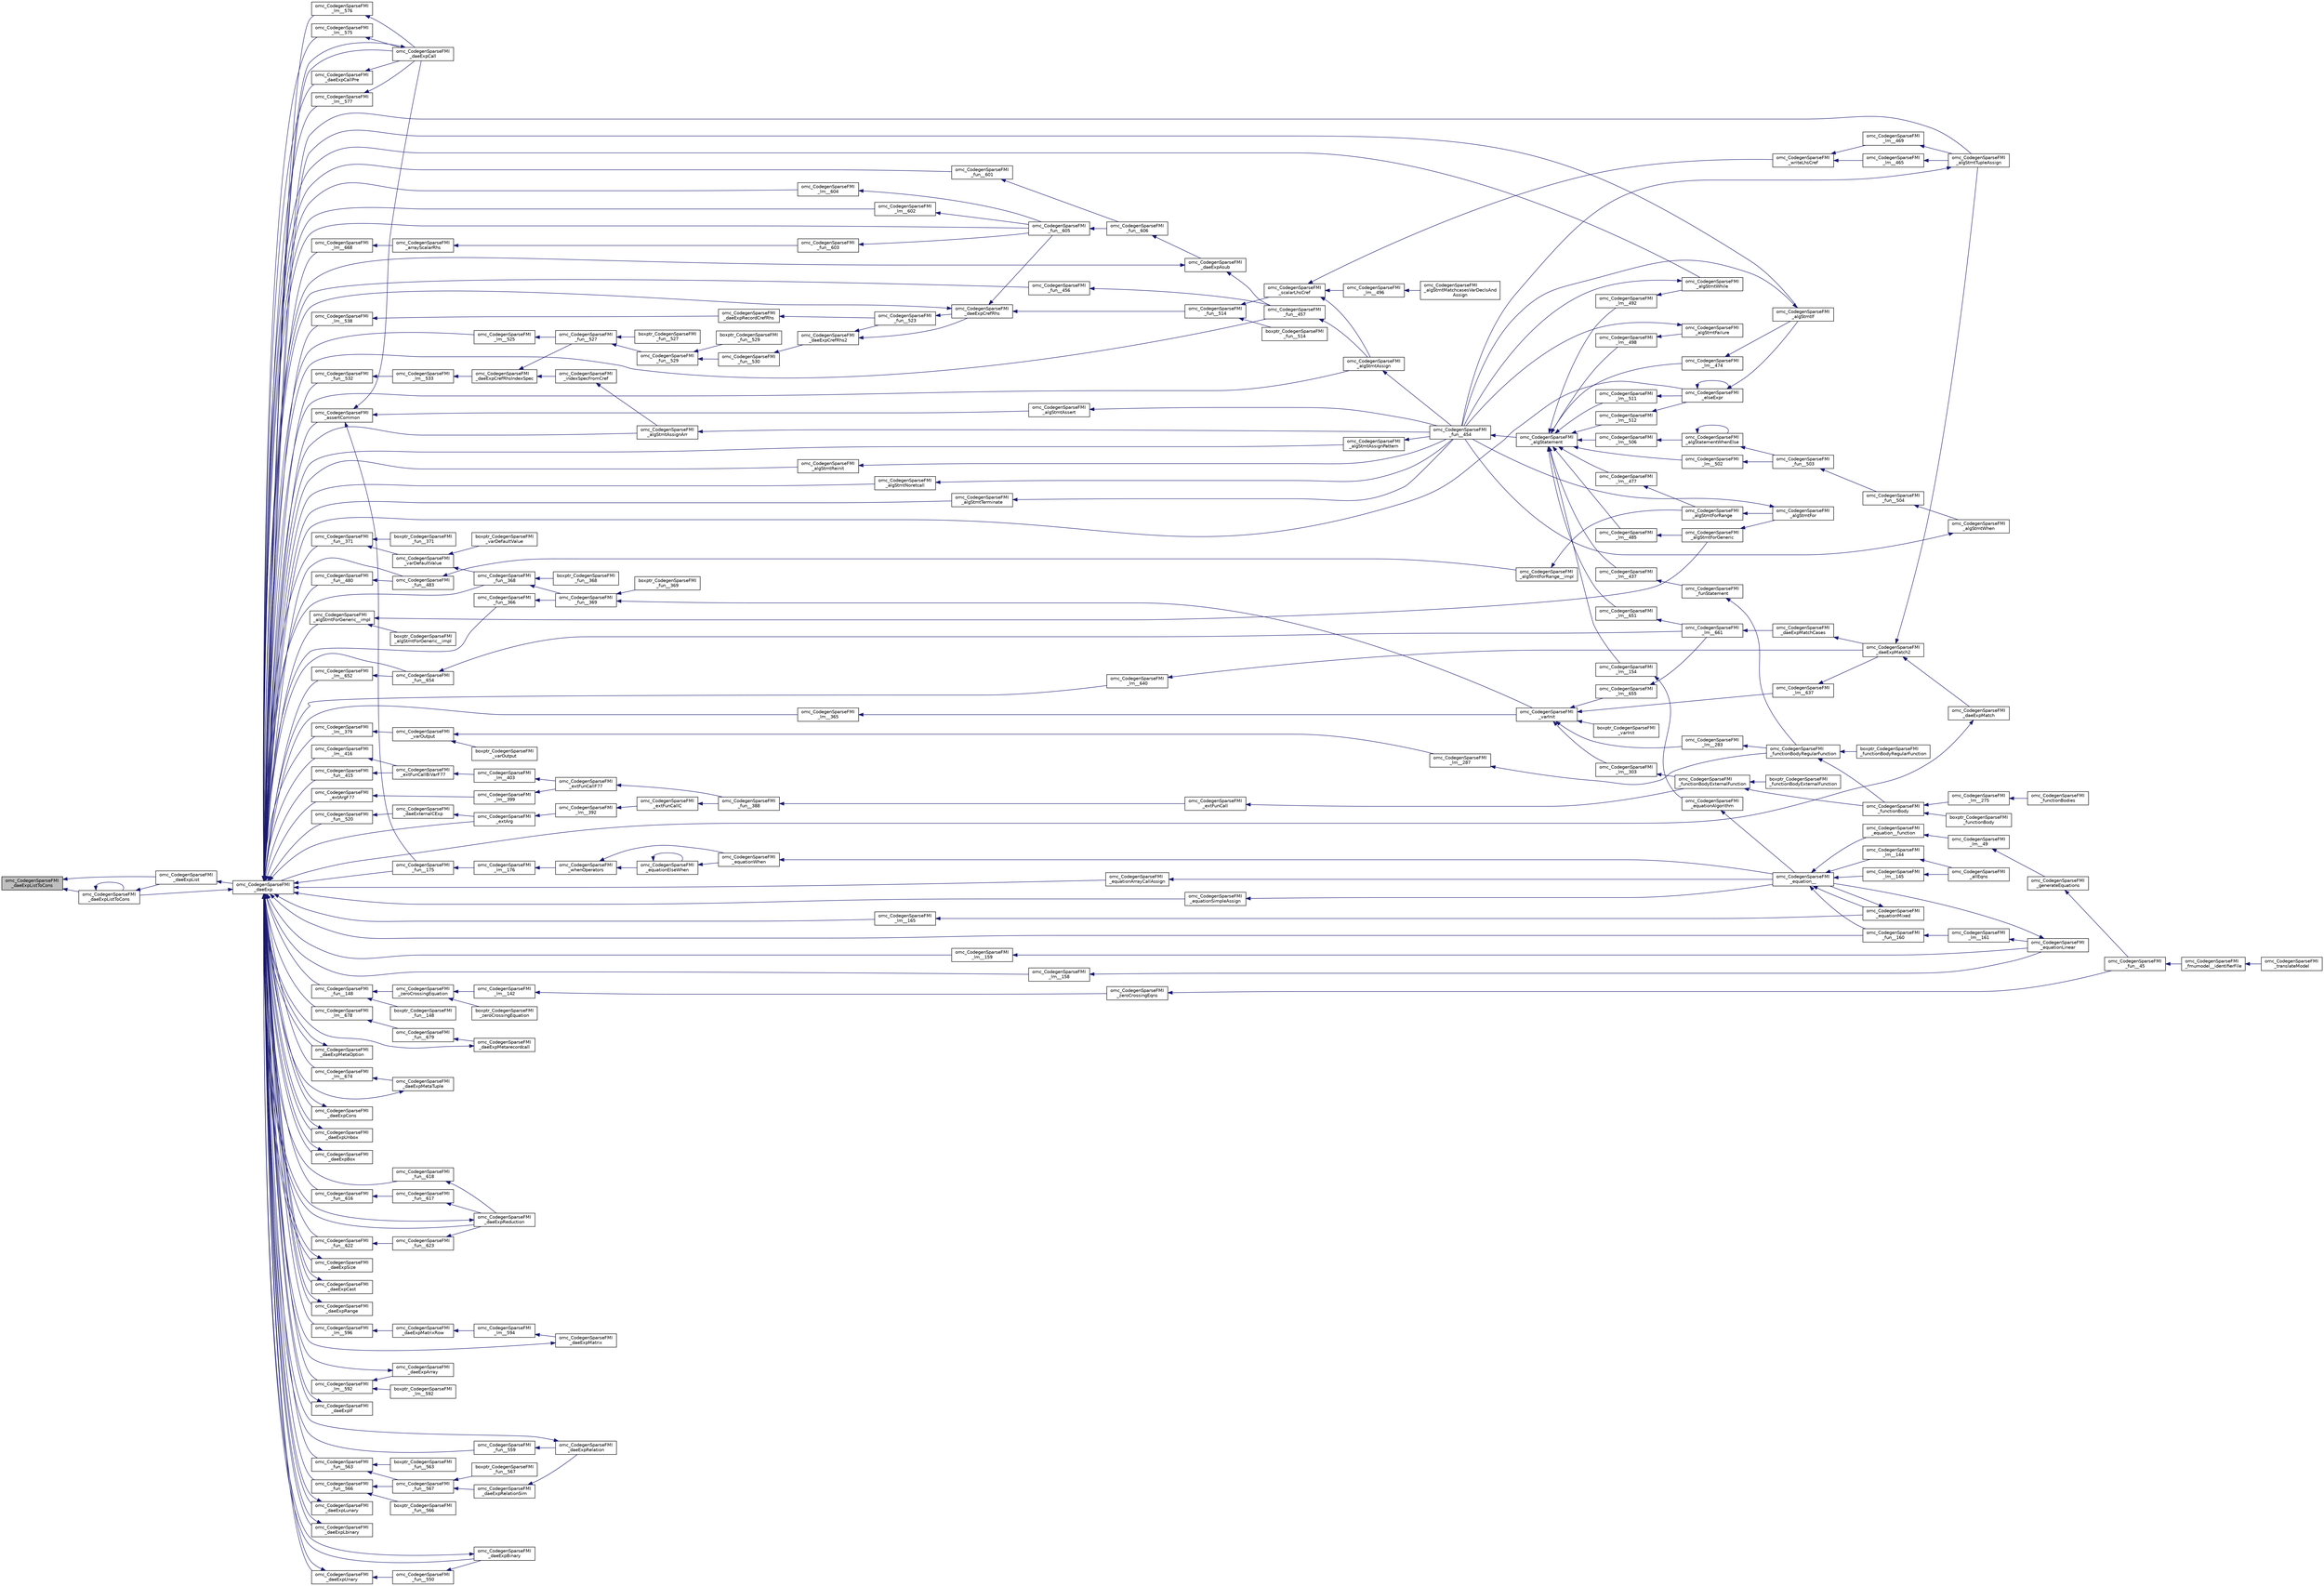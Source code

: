 digraph "omc_CodegenSparseFMI_daeExpListToCons"
{
  edge [fontname="Helvetica",fontsize="10",labelfontname="Helvetica",labelfontsize="10"];
  node [fontname="Helvetica",fontsize="10",shape=record];
  rankdir="LR";
  Node54560 [label="omc_CodegenSparseFMI\l_daeExpListToCons",height=0.2,width=0.4,color="black", fillcolor="grey75", style="filled", fontcolor="black"];
  Node54560 -> Node54561 [dir="back",color="midnightblue",fontsize="10",style="solid",fontname="Helvetica"];
  Node54561 [label="omc_CodegenSparseFMI\l_daeExpListToCons",height=0.2,width=0.4,color="black", fillcolor="white", style="filled",URL="$da/d88/_codegen_sparse_f_m_i_8h.html#a1d1ae6cb82e69292e58b8c65e002ea55"];
  Node54561 -> Node54561 [dir="back",color="midnightblue",fontsize="10",style="solid",fontname="Helvetica"];
  Node54561 -> Node54562 [dir="back",color="midnightblue",fontsize="10",style="solid",fontname="Helvetica"];
  Node54562 [label="omc_CodegenSparseFMI\l_daeExpList",height=0.2,width=0.4,color="black", fillcolor="white", style="filled",URL="$da/d88/_codegen_sparse_f_m_i_8h.html#a2f666b582c610d5c8b23988ecba9664b"];
  Node54562 -> Node54563 [dir="back",color="midnightblue",fontsize="10",style="solid",fontname="Helvetica"];
  Node54563 [label="omc_CodegenSparseFMI\l_daeExp",height=0.2,width=0.4,color="black", fillcolor="white", style="filled",URL="$da/d88/_codegen_sparse_f_m_i_8h.html#ab26972f772620810838d527d8554f2ac"];
  Node54563 -> Node54564 [dir="back",color="midnightblue",fontsize="10",style="solid",fontname="Helvetica"];
  Node54564 [label="omc_CodegenSparseFMI\l_assertCommon",height=0.2,width=0.4,color="black", fillcolor="white", style="filled",URL="$da/d88/_codegen_sparse_f_m_i_8h.html#affff73cc747add47129bcbacc2d38f9a"];
  Node54564 -> Node54565 [dir="back",color="midnightblue",fontsize="10",style="solid",fontname="Helvetica"];
  Node54565 [label="omc_CodegenSparseFMI\l_daeExpCall",height=0.2,width=0.4,color="black", fillcolor="white", style="filled",URL="$da/d88/_codegen_sparse_f_m_i_8h.html#a48a7b37bcd95aafb972b82321fa96aac"];
  Node54565 -> Node54563 [dir="back",color="midnightblue",fontsize="10",style="solid",fontname="Helvetica"];
  Node54564 -> Node54566 [dir="back",color="midnightblue",fontsize="10",style="solid",fontname="Helvetica"];
  Node54566 [label="omc_CodegenSparseFMI\l_algStmtAssert",height=0.2,width=0.4,color="black", fillcolor="white", style="filled",URL="$da/d88/_codegen_sparse_f_m_i_8h.html#a6b429ec5152996a5f9279a3ddf6844b0"];
  Node54566 -> Node54567 [dir="back",color="midnightblue",fontsize="10",style="solid",fontname="Helvetica"];
  Node54567 [label="omc_CodegenSparseFMI\l_fun__454",height=0.2,width=0.4,color="black", fillcolor="white", style="filled",URL="$d1/d2e/_codegen_sparse_f_m_i_8c.html#a38506d8a286cdb1703e9653cec496244"];
  Node54567 -> Node54568 [dir="back",color="midnightblue",fontsize="10",style="solid",fontname="Helvetica"];
  Node54568 [label="omc_CodegenSparseFMI\l_algStatement",height=0.2,width=0.4,color="black", fillcolor="white", style="filled",URL="$da/d88/_codegen_sparse_f_m_i_8h.html#a5d1fbf810cfb458410c3f606dd4518d6"];
  Node54568 -> Node54569 [dir="back",color="midnightblue",fontsize="10",style="solid",fontname="Helvetica"];
  Node54569 [label="omc_CodegenSparseFMI\l_lm__651",height=0.2,width=0.4,color="black", fillcolor="white", style="filled",URL="$d1/d2e/_codegen_sparse_f_m_i_8c.html#a4601ee3bb7611f920e2f9c96c21fce8e"];
  Node54569 -> Node54570 [dir="back",color="midnightblue",fontsize="10",style="solid",fontname="Helvetica"];
  Node54570 [label="omc_CodegenSparseFMI\l_lm__661",height=0.2,width=0.4,color="black", fillcolor="white", style="filled",URL="$d1/d2e/_codegen_sparse_f_m_i_8c.html#af15d08c53a5b48667e16622e16e97ec5"];
  Node54570 -> Node54571 [dir="back",color="midnightblue",fontsize="10",style="solid",fontname="Helvetica"];
  Node54571 [label="omc_CodegenSparseFMI\l_daeExpMatchCases",height=0.2,width=0.4,color="black", fillcolor="white", style="filled",URL="$da/d88/_codegen_sparse_f_m_i_8h.html#a67c72be0aaa49a7a85509e1c5ab98b41"];
  Node54571 -> Node54572 [dir="back",color="midnightblue",fontsize="10",style="solid",fontname="Helvetica"];
  Node54572 [label="omc_CodegenSparseFMI\l_daeExpMatch2",height=0.2,width=0.4,color="black", fillcolor="white", style="filled",URL="$da/d88/_codegen_sparse_f_m_i_8h.html#a3d2d85eda4fc6adaf9f0a30a7a870128"];
  Node54572 -> Node54573 [dir="back",color="midnightblue",fontsize="10",style="solid",fontname="Helvetica"];
  Node54573 [label="omc_CodegenSparseFMI\l_daeExpMatch",height=0.2,width=0.4,color="black", fillcolor="white", style="filled",URL="$da/d88/_codegen_sparse_f_m_i_8h.html#a59ba01dc770311168227b0e3a87b1e1d"];
  Node54573 -> Node54563 [dir="back",color="midnightblue",fontsize="10",style="solid",fontname="Helvetica"];
  Node54572 -> Node54574 [dir="back",color="midnightblue",fontsize="10",style="solid",fontname="Helvetica"];
  Node54574 [label="omc_CodegenSparseFMI\l_algStmtTupleAssign",height=0.2,width=0.4,color="black", fillcolor="white", style="filled",URL="$da/d88/_codegen_sparse_f_m_i_8h.html#a97aeb17841cb7160e7635ac180b44c9c"];
  Node54574 -> Node54567 [dir="back",color="midnightblue",fontsize="10",style="solid",fontname="Helvetica"];
  Node54568 -> Node54575 [dir="back",color="midnightblue",fontsize="10",style="solid",fontname="Helvetica"];
  Node54575 [label="omc_CodegenSparseFMI\l_lm__512",height=0.2,width=0.4,color="black", fillcolor="white", style="filled",URL="$d1/d2e/_codegen_sparse_f_m_i_8c.html#af95888dfe83bb5057d8fd4311bb02812"];
  Node54575 -> Node54576 [dir="back",color="midnightblue",fontsize="10",style="solid",fontname="Helvetica"];
  Node54576 [label="omc_CodegenSparseFMI\l_elseExpr",height=0.2,width=0.4,color="black", fillcolor="white", style="filled",URL="$da/d88/_codegen_sparse_f_m_i_8h.html#ae02994b817886c3b7f562e9552fec536"];
  Node54576 -> Node54576 [dir="back",color="midnightblue",fontsize="10",style="solid",fontname="Helvetica"];
  Node54576 -> Node54577 [dir="back",color="midnightblue",fontsize="10",style="solid",fontname="Helvetica"];
  Node54577 [label="omc_CodegenSparseFMI\l_algStmtIf",height=0.2,width=0.4,color="black", fillcolor="white", style="filled",URL="$da/d88/_codegen_sparse_f_m_i_8h.html#aa72b2ef57d1e5ee8a926acad88bf499d"];
  Node54577 -> Node54567 [dir="back",color="midnightblue",fontsize="10",style="solid",fontname="Helvetica"];
  Node54568 -> Node54578 [dir="back",color="midnightblue",fontsize="10",style="solid",fontname="Helvetica"];
  Node54578 [label="omc_CodegenSparseFMI\l_lm__511",height=0.2,width=0.4,color="black", fillcolor="white", style="filled",URL="$d1/d2e/_codegen_sparse_f_m_i_8c.html#ab0773a7f193a1fc208023bda15bcd13e"];
  Node54578 -> Node54576 [dir="back",color="midnightblue",fontsize="10",style="solid",fontname="Helvetica"];
  Node54568 -> Node54579 [dir="back",color="midnightblue",fontsize="10",style="solid",fontname="Helvetica"];
  Node54579 [label="omc_CodegenSparseFMI\l_lm__506",height=0.2,width=0.4,color="black", fillcolor="white", style="filled",URL="$d1/d2e/_codegen_sparse_f_m_i_8c.html#ab9c484cbc52677b6df8e8fb6df621cc0"];
  Node54579 -> Node54580 [dir="back",color="midnightblue",fontsize="10",style="solid",fontname="Helvetica"];
  Node54580 [label="omc_CodegenSparseFMI\l_algStatementWhenElse",height=0.2,width=0.4,color="black", fillcolor="white", style="filled",URL="$da/d88/_codegen_sparse_f_m_i_8h.html#a55c70c95b005ab4e4a668af539875303"];
  Node54580 -> Node54580 [dir="back",color="midnightblue",fontsize="10",style="solid",fontname="Helvetica"];
  Node54580 -> Node54581 [dir="back",color="midnightblue",fontsize="10",style="solid",fontname="Helvetica"];
  Node54581 [label="omc_CodegenSparseFMI\l_fun__503",height=0.2,width=0.4,color="black", fillcolor="white", style="filled",URL="$d1/d2e/_codegen_sparse_f_m_i_8c.html#a2f60622244298e4d41f2a4f51d7b6875"];
  Node54581 -> Node54582 [dir="back",color="midnightblue",fontsize="10",style="solid",fontname="Helvetica"];
  Node54582 [label="omc_CodegenSparseFMI\l_fun__504",height=0.2,width=0.4,color="black", fillcolor="white", style="filled",URL="$d1/d2e/_codegen_sparse_f_m_i_8c.html#a34c708458b1cf12fb6f5f8b4d739cfd1"];
  Node54582 -> Node54583 [dir="back",color="midnightblue",fontsize="10",style="solid",fontname="Helvetica"];
  Node54583 [label="omc_CodegenSparseFMI\l_algStmtWhen",height=0.2,width=0.4,color="black", fillcolor="white", style="filled",URL="$da/d88/_codegen_sparse_f_m_i_8h.html#a1045cff030f158d7beb1890107038b8d"];
  Node54583 -> Node54567 [dir="back",color="midnightblue",fontsize="10",style="solid",fontname="Helvetica"];
  Node54568 -> Node54584 [dir="back",color="midnightblue",fontsize="10",style="solid",fontname="Helvetica"];
  Node54584 [label="omc_CodegenSparseFMI\l_lm__502",height=0.2,width=0.4,color="black", fillcolor="white", style="filled",URL="$d1/d2e/_codegen_sparse_f_m_i_8c.html#a7b108abc44b96cb6c9ed48e243a90fad"];
  Node54584 -> Node54581 [dir="back",color="midnightblue",fontsize="10",style="solid",fontname="Helvetica"];
  Node54568 -> Node54585 [dir="back",color="midnightblue",fontsize="10",style="solid",fontname="Helvetica"];
  Node54585 [label="omc_CodegenSparseFMI\l_lm__498",height=0.2,width=0.4,color="black", fillcolor="white", style="filled",URL="$d1/d2e/_codegen_sparse_f_m_i_8c.html#a9a587324a76d2a404951bc9b392ed5cb"];
  Node54585 -> Node54586 [dir="back",color="midnightblue",fontsize="10",style="solid",fontname="Helvetica"];
  Node54586 [label="omc_CodegenSparseFMI\l_algStmtFailure",height=0.2,width=0.4,color="black", fillcolor="white", style="filled",URL="$da/d88/_codegen_sparse_f_m_i_8h.html#ad11b2d0a665f24fbe809721a52d58392"];
  Node54586 -> Node54567 [dir="back",color="midnightblue",fontsize="10",style="solid",fontname="Helvetica"];
  Node54568 -> Node54587 [dir="back",color="midnightblue",fontsize="10",style="solid",fontname="Helvetica"];
  Node54587 [label="omc_CodegenSparseFMI\l_lm__492",height=0.2,width=0.4,color="black", fillcolor="white", style="filled",URL="$d1/d2e/_codegen_sparse_f_m_i_8c.html#a72ef5dd5785e8cfbae898a4957299174"];
  Node54587 -> Node54588 [dir="back",color="midnightblue",fontsize="10",style="solid",fontname="Helvetica"];
  Node54588 [label="omc_CodegenSparseFMI\l_algStmtWhile",height=0.2,width=0.4,color="black", fillcolor="white", style="filled",URL="$da/d88/_codegen_sparse_f_m_i_8h.html#a737e817657aa616db460e3a97c2e3107"];
  Node54588 -> Node54567 [dir="back",color="midnightblue",fontsize="10",style="solid",fontname="Helvetica"];
  Node54568 -> Node54589 [dir="back",color="midnightblue",fontsize="10",style="solid",fontname="Helvetica"];
  Node54589 [label="omc_CodegenSparseFMI\l_lm__485",height=0.2,width=0.4,color="black", fillcolor="white", style="filled",URL="$d1/d2e/_codegen_sparse_f_m_i_8c.html#aaee69379b676eacca1ab73ffa0291eea"];
  Node54589 -> Node54590 [dir="back",color="midnightblue",fontsize="10",style="solid",fontname="Helvetica"];
  Node54590 [label="omc_CodegenSparseFMI\l_algStmtForGeneric",height=0.2,width=0.4,color="black", fillcolor="white", style="filled",URL="$da/d88/_codegen_sparse_f_m_i_8h.html#a15ee44d2afe47cb6295a4d916b0ca7a1"];
  Node54590 -> Node54591 [dir="back",color="midnightblue",fontsize="10",style="solid",fontname="Helvetica"];
  Node54591 [label="omc_CodegenSparseFMI\l_algStmtFor",height=0.2,width=0.4,color="black", fillcolor="white", style="filled",URL="$da/d88/_codegen_sparse_f_m_i_8h.html#a4a85a211bdd342c5634f687ac8530821"];
  Node54591 -> Node54567 [dir="back",color="midnightblue",fontsize="10",style="solid",fontname="Helvetica"];
  Node54568 -> Node54592 [dir="back",color="midnightblue",fontsize="10",style="solid",fontname="Helvetica"];
  Node54592 [label="omc_CodegenSparseFMI\l_lm__477",height=0.2,width=0.4,color="black", fillcolor="white", style="filled",URL="$d1/d2e/_codegen_sparse_f_m_i_8c.html#a2f9a22c9a97ca26efa4457a52c8310c9"];
  Node54592 -> Node54593 [dir="back",color="midnightblue",fontsize="10",style="solid",fontname="Helvetica"];
  Node54593 [label="omc_CodegenSparseFMI\l_algStmtForRange",height=0.2,width=0.4,color="black", fillcolor="white", style="filled",URL="$da/d88/_codegen_sparse_f_m_i_8h.html#aec1da676936e15ede37d5d7df69bd5d3"];
  Node54593 -> Node54591 [dir="back",color="midnightblue",fontsize="10",style="solid",fontname="Helvetica"];
  Node54568 -> Node54594 [dir="back",color="midnightblue",fontsize="10",style="solid",fontname="Helvetica"];
  Node54594 [label="omc_CodegenSparseFMI\l_lm__474",height=0.2,width=0.4,color="black", fillcolor="white", style="filled",URL="$d1/d2e/_codegen_sparse_f_m_i_8c.html#a39706f1a079b0966689768a75ddc77b3"];
  Node54594 -> Node54577 [dir="back",color="midnightblue",fontsize="10",style="solid",fontname="Helvetica"];
  Node54568 -> Node54595 [dir="back",color="midnightblue",fontsize="10",style="solid",fontname="Helvetica"];
  Node54595 [label="omc_CodegenSparseFMI\l_lm__437",height=0.2,width=0.4,color="black", fillcolor="white", style="filled",URL="$d1/d2e/_codegen_sparse_f_m_i_8c.html#a1bcb8bb8090787c8cfad3cc233eb2cbb"];
  Node54595 -> Node54596 [dir="back",color="midnightblue",fontsize="10",style="solid",fontname="Helvetica"];
  Node54596 [label="omc_CodegenSparseFMI\l_funStatement",height=0.2,width=0.4,color="black", fillcolor="white", style="filled",URL="$da/d88/_codegen_sparse_f_m_i_8h.html#a6011fbd6700693d91a736f67f7cd333a"];
  Node54596 -> Node54597 [dir="back",color="midnightblue",fontsize="10",style="solid",fontname="Helvetica"];
  Node54597 [label="omc_CodegenSparseFMI\l_functionBodyRegularFunction",height=0.2,width=0.4,color="black", fillcolor="white", style="filled",URL="$da/d88/_codegen_sparse_f_m_i_8h.html#a35f588d60d8560ad7c541738fc9bc5d0"];
  Node54597 -> Node54598 [dir="back",color="midnightblue",fontsize="10",style="solid",fontname="Helvetica"];
  Node54598 [label="boxptr_CodegenSparseFMI\l_functionBodyRegularFunction",height=0.2,width=0.4,color="black", fillcolor="white", style="filled",URL="$da/d88/_codegen_sparse_f_m_i_8h.html#ad0cd59d6ca1bf8ab02b015f235daadf1"];
  Node54597 -> Node54599 [dir="back",color="midnightblue",fontsize="10",style="solid",fontname="Helvetica"];
  Node54599 [label="omc_CodegenSparseFMI\l_functionBody",height=0.2,width=0.4,color="black", fillcolor="white", style="filled",URL="$da/d88/_codegen_sparse_f_m_i_8h.html#a8326dd08d50f77b343a0b1e9fdee90d6"];
  Node54599 -> Node54600 [dir="back",color="midnightblue",fontsize="10",style="solid",fontname="Helvetica"];
  Node54600 [label="boxptr_CodegenSparseFMI\l_functionBody",height=0.2,width=0.4,color="black", fillcolor="white", style="filled",URL="$da/d88/_codegen_sparse_f_m_i_8h.html#a1450c37977ff46f0a318f1740d46b3a2"];
  Node54599 -> Node54601 [dir="back",color="midnightblue",fontsize="10",style="solid",fontname="Helvetica"];
  Node54601 [label="omc_CodegenSparseFMI\l_lm__275",height=0.2,width=0.4,color="black", fillcolor="white", style="filled",URL="$d1/d2e/_codegen_sparse_f_m_i_8c.html#afa6f1fb10983410b266344362bafabb7"];
  Node54601 -> Node54602 [dir="back",color="midnightblue",fontsize="10",style="solid",fontname="Helvetica"];
  Node54602 [label="omc_CodegenSparseFMI\l_functionBodies",height=0.2,width=0.4,color="black", fillcolor="white", style="filled",URL="$da/d88/_codegen_sparse_f_m_i_8h.html#ad5d463f801d993e3be31d7c8963771af"];
  Node54568 -> Node54603 [dir="back",color="midnightblue",fontsize="10",style="solid",fontname="Helvetica"];
  Node54603 [label="omc_CodegenSparseFMI\l_lm__154",height=0.2,width=0.4,color="black", fillcolor="white", style="filled",URL="$d1/d2e/_codegen_sparse_f_m_i_8c.html#a1572fc969206bf7560bccaad1883519a"];
  Node54603 -> Node54604 [dir="back",color="midnightblue",fontsize="10",style="solid",fontname="Helvetica"];
  Node54604 [label="omc_CodegenSparseFMI\l_equationAlgorithm",height=0.2,width=0.4,color="black", fillcolor="white", style="filled",URL="$da/d88/_codegen_sparse_f_m_i_8h.html#adc1144a1e01b13d32f1cd272edef769f"];
  Node54604 -> Node54605 [dir="back",color="midnightblue",fontsize="10",style="solid",fontname="Helvetica"];
  Node54605 [label="omc_CodegenSparseFMI\l_equation__",height=0.2,width=0.4,color="black", fillcolor="white", style="filled",URL="$da/d88/_codegen_sparse_f_m_i_8h.html#a99f4c0cb745d02faf3615bcda104a18a"];
  Node54605 -> Node54606 [dir="back",color="midnightblue",fontsize="10",style="solid",fontname="Helvetica"];
  Node54606 [label="omc_CodegenSparseFMI\l_equationMixed",height=0.2,width=0.4,color="black", fillcolor="white", style="filled",URL="$da/d88/_codegen_sparse_f_m_i_8h.html#ac29f9768bd0d77a3e1e85ee8d33113f2"];
  Node54606 -> Node54605 [dir="back",color="midnightblue",fontsize="10",style="solid",fontname="Helvetica"];
  Node54605 -> Node54607 [dir="back",color="midnightblue",fontsize="10",style="solid",fontname="Helvetica"];
  Node54607 [label="omc_CodegenSparseFMI\l_fun__160",height=0.2,width=0.4,color="black", fillcolor="white", style="filled",URL="$d1/d2e/_codegen_sparse_f_m_i_8c.html#ae706b7e1daac9ecce083bb0f153c4537"];
  Node54607 -> Node54608 [dir="back",color="midnightblue",fontsize="10",style="solid",fontname="Helvetica"];
  Node54608 [label="omc_CodegenSparseFMI\l_lm__161",height=0.2,width=0.4,color="black", fillcolor="white", style="filled",URL="$d1/d2e/_codegen_sparse_f_m_i_8c.html#afef10b15667b5fa348e2e5474100a059"];
  Node54608 -> Node54609 [dir="back",color="midnightblue",fontsize="10",style="solid",fontname="Helvetica"];
  Node54609 [label="omc_CodegenSparseFMI\l_equationLinear",height=0.2,width=0.4,color="black", fillcolor="white", style="filled",URL="$da/d88/_codegen_sparse_f_m_i_8h.html#ae8ae758cee8e51f80c69f273ea2dead4"];
  Node54609 -> Node54605 [dir="back",color="midnightblue",fontsize="10",style="solid",fontname="Helvetica"];
  Node54605 -> Node54610 [dir="back",color="midnightblue",fontsize="10",style="solid",fontname="Helvetica"];
  Node54610 [label="omc_CodegenSparseFMI\l_lm__145",height=0.2,width=0.4,color="black", fillcolor="white", style="filled",URL="$d1/d2e/_codegen_sparse_f_m_i_8c.html#a482b9fe4a2cf1170ba37c04cbeeba56b"];
  Node54610 -> Node54611 [dir="back",color="midnightblue",fontsize="10",style="solid",fontname="Helvetica"];
  Node54611 [label="omc_CodegenSparseFMI\l_allEqns",height=0.2,width=0.4,color="black", fillcolor="white", style="filled",URL="$da/d88/_codegen_sparse_f_m_i_8h.html#a94fa0652e8d98e8869394cc988af391b"];
  Node54605 -> Node54612 [dir="back",color="midnightblue",fontsize="10",style="solid",fontname="Helvetica"];
  Node54612 [label="omc_CodegenSparseFMI\l_lm__144",height=0.2,width=0.4,color="black", fillcolor="white", style="filled",URL="$d1/d2e/_codegen_sparse_f_m_i_8c.html#a53bc84287c3730b73c523380ca378dcf"];
  Node54612 -> Node54611 [dir="back",color="midnightblue",fontsize="10",style="solid",fontname="Helvetica"];
  Node54605 -> Node54613 [dir="back",color="midnightblue",fontsize="10",style="solid",fontname="Helvetica"];
  Node54613 [label="omc_CodegenSparseFMI\l_equation__function",height=0.2,width=0.4,color="black", fillcolor="white", style="filled",URL="$da/d88/_codegen_sparse_f_m_i_8h.html#a3b6d78478d2920ade27380933feef664"];
  Node54613 -> Node54614 [dir="back",color="midnightblue",fontsize="10",style="solid",fontname="Helvetica"];
  Node54614 [label="omc_CodegenSparseFMI\l_lm__49",height=0.2,width=0.4,color="black", fillcolor="white", style="filled",URL="$d1/d2e/_codegen_sparse_f_m_i_8c.html#afd950130e5951ce5d9b078504b8e5445"];
  Node54614 -> Node54615 [dir="back",color="midnightblue",fontsize="10",style="solid",fontname="Helvetica"];
  Node54615 [label="omc_CodegenSparseFMI\l_generateEquations",height=0.2,width=0.4,color="black", fillcolor="white", style="filled",URL="$da/d88/_codegen_sparse_f_m_i_8h.html#a944e50c37aa93fa6e9c540a7d9a7f671"];
  Node54615 -> Node54616 [dir="back",color="midnightblue",fontsize="10",style="solid",fontname="Helvetica"];
  Node54616 [label="omc_CodegenSparseFMI\l_fun__45",height=0.2,width=0.4,color="black", fillcolor="white", style="filled",URL="$d1/d2e/_codegen_sparse_f_m_i_8c.html#a33c397eee4567dbaf5269d88f9ea50f2"];
  Node54616 -> Node54617 [dir="back",color="midnightblue",fontsize="10",style="solid",fontname="Helvetica"];
  Node54617 [label="omc_CodegenSparseFMI\l_fmumodel__identifierFile",height=0.2,width=0.4,color="black", fillcolor="white", style="filled",URL="$da/d88/_codegen_sparse_f_m_i_8h.html#a0d704247081fbb1f268bdd5ae5d7f3f3"];
  Node54617 -> Node54618 [dir="back",color="midnightblue",fontsize="10",style="solid",fontname="Helvetica"];
  Node54618 [label="omc_CodegenSparseFMI\l_translateModel",height=0.2,width=0.4,color="black", fillcolor="white", style="filled",URL="$da/d88/_codegen_sparse_f_m_i_8h.html#a6e115544fcae7968ab9fa00a0ea17b1d"];
  Node54564 -> Node54619 [dir="back",color="midnightblue",fontsize="10",style="solid",fontname="Helvetica"];
  Node54619 [label="omc_CodegenSparseFMI\l_fun__175",height=0.2,width=0.4,color="black", fillcolor="white", style="filled",URL="$d1/d2e/_codegen_sparse_f_m_i_8c.html#ae71d3dbce84027f4da25d630128e9f06"];
  Node54619 -> Node54620 [dir="back",color="midnightblue",fontsize="10",style="solid",fontname="Helvetica"];
  Node54620 [label="omc_CodegenSparseFMI\l_lm__176",height=0.2,width=0.4,color="black", fillcolor="white", style="filled",URL="$d1/d2e/_codegen_sparse_f_m_i_8c.html#a3aab67e796da3718ac21ae4e0b10522b"];
  Node54620 -> Node54621 [dir="back",color="midnightblue",fontsize="10",style="solid",fontname="Helvetica"];
  Node54621 [label="omc_CodegenSparseFMI\l_whenOperators",height=0.2,width=0.4,color="black", fillcolor="white", style="filled",URL="$da/d88/_codegen_sparse_f_m_i_8h.html#aaa56a6cbe937c9e43604fbefcddc43d4"];
  Node54621 -> Node54622 [dir="back",color="midnightblue",fontsize="10",style="solid",fontname="Helvetica"];
  Node54622 [label="omc_CodegenSparseFMI\l_equationElseWhen",height=0.2,width=0.4,color="black", fillcolor="white", style="filled",URL="$da/d88/_codegen_sparse_f_m_i_8h.html#a9252f94be6a8d4db5d542a2a30867d21"];
  Node54622 -> Node54622 [dir="back",color="midnightblue",fontsize="10",style="solid",fontname="Helvetica"];
  Node54622 -> Node54623 [dir="back",color="midnightblue",fontsize="10",style="solid",fontname="Helvetica"];
  Node54623 [label="omc_CodegenSparseFMI\l_equationWhen",height=0.2,width=0.4,color="black", fillcolor="white", style="filled",URL="$da/d88/_codegen_sparse_f_m_i_8h.html#a182b50d619540de019adbeb9053f85d2"];
  Node54623 -> Node54605 [dir="back",color="midnightblue",fontsize="10",style="solid",fontname="Helvetica"];
  Node54621 -> Node54623 [dir="back",color="midnightblue",fontsize="10",style="solid",fontname="Helvetica"];
  Node54563 -> Node54624 [dir="back",color="midnightblue",fontsize="10",style="solid",fontname="Helvetica"];
  Node54624 [label="omc_CodegenSparseFMI\l_algStmtAssignPattern",height=0.2,width=0.4,color="black", fillcolor="white", style="filled",URL="$da/d88/_codegen_sparse_f_m_i_8h.html#aa769cf6a279946c8484ba60efafa1bc7"];
  Node54624 -> Node54567 [dir="back",color="midnightblue",fontsize="10",style="solid",fontname="Helvetica"];
  Node54563 -> Node54625 [dir="back",color="midnightblue",fontsize="10",style="solid",fontname="Helvetica"];
  Node54625 [label="omc_CodegenSparseFMI\l_lm__678",height=0.2,width=0.4,color="black", fillcolor="white", style="filled",URL="$d1/d2e/_codegen_sparse_f_m_i_8c.html#a128c47290974b3ffbcea043e82979943"];
  Node54625 -> Node54626 [dir="back",color="midnightblue",fontsize="10",style="solid",fontname="Helvetica"];
  Node54626 [label="omc_CodegenSparseFMI\l_fun__679",height=0.2,width=0.4,color="black", fillcolor="white", style="filled",URL="$d1/d2e/_codegen_sparse_f_m_i_8c.html#a2365ba198f39b872daa06cc5d23c6252"];
  Node54626 -> Node54627 [dir="back",color="midnightblue",fontsize="10",style="solid",fontname="Helvetica"];
  Node54627 [label="omc_CodegenSparseFMI\l_daeExpMetarecordcall",height=0.2,width=0.4,color="black", fillcolor="white", style="filled",URL="$da/d88/_codegen_sparse_f_m_i_8h.html#af4d3cdaeb7380d8a65146e12030c5c0e"];
  Node54627 -> Node54563 [dir="back",color="midnightblue",fontsize="10",style="solid",fontname="Helvetica"];
  Node54563 -> Node54628 [dir="back",color="midnightblue",fontsize="10",style="solid",fontname="Helvetica"];
  Node54628 [label="omc_CodegenSparseFMI\l_daeExpMetaOption",height=0.2,width=0.4,color="black", fillcolor="white", style="filled",URL="$da/d88/_codegen_sparse_f_m_i_8h.html#ae536b39241762561555271004c37440e"];
  Node54628 -> Node54563 [dir="back",color="midnightblue",fontsize="10",style="solid",fontname="Helvetica"];
  Node54563 -> Node54629 [dir="back",color="midnightblue",fontsize="10",style="solid",fontname="Helvetica"];
  Node54629 [label="omc_CodegenSparseFMI\l_lm__674",height=0.2,width=0.4,color="black", fillcolor="white", style="filled",URL="$d1/d2e/_codegen_sparse_f_m_i_8c.html#ad52f1b672015908228e495a9b9ff40ca"];
  Node54629 -> Node54630 [dir="back",color="midnightblue",fontsize="10",style="solid",fontname="Helvetica"];
  Node54630 [label="omc_CodegenSparseFMI\l_daeExpMetaTuple",height=0.2,width=0.4,color="black", fillcolor="white", style="filled",URL="$da/d88/_codegen_sparse_f_m_i_8h.html#a37dab4d4c7bc7fd838505c060a8b9049"];
  Node54630 -> Node54563 [dir="back",color="midnightblue",fontsize="10",style="solid",fontname="Helvetica"];
  Node54563 -> Node54631 [dir="back",color="midnightblue",fontsize="10",style="solid",fontname="Helvetica"];
  Node54631 [label="omc_CodegenSparseFMI\l_daeExpCons",height=0.2,width=0.4,color="black", fillcolor="white", style="filled",URL="$da/d88/_codegen_sparse_f_m_i_8h.html#ab881b9f7dbddb69fe91bb74c9c5c54c1"];
  Node54631 -> Node54563 [dir="back",color="midnightblue",fontsize="10",style="solid",fontname="Helvetica"];
  Node54563 -> Node54561 [dir="back",color="midnightblue",fontsize="10",style="solid",fontname="Helvetica"];
  Node54563 -> Node54632 [dir="back",color="midnightblue",fontsize="10",style="solid",fontname="Helvetica"];
  Node54632 [label="omc_CodegenSparseFMI\l_lm__668",height=0.2,width=0.4,color="black", fillcolor="white", style="filled",URL="$d1/d2e/_codegen_sparse_f_m_i_8c.html#a76351725b41da0af498aadf54b92c275"];
  Node54632 -> Node54633 [dir="back",color="midnightblue",fontsize="10",style="solid",fontname="Helvetica"];
  Node54633 [label="omc_CodegenSparseFMI\l_arrayScalarRhs",height=0.2,width=0.4,color="black", fillcolor="white", style="filled",URL="$da/d88/_codegen_sparse_f_m_i_8h.html#ab4de96fd8fb5647ef325ca122a4753f3"];
  Node54633 -> Node54634 [dir="back",color="midnightblue",fontsize="10",style="solid",fontname="Helvetica"];
  Node54634 [label="omc_CodegenSparseFMI\l_fun__603",height=0.2,width=0.4,color="black", fillcolor="white", style="filled",URL="$d1/d2e/_codegen_sparse_f_m_i_8c.html#adbd2857da6df0e479b3bd77c5b7a8f7d"];
  Node54634 -> Node54635 [dir="back",color="midnightblue",fontsize="10",style="solid",fontname="Helvetica"];
  Node54635 [label="omc_CodegenSparseFMI\l_fun__605",height=0.2,width=0.4,color="black", fillcolor="white", style="filled",URL="$d1/d2e/_codegen_sparse_f_m_i_8c.html#a9bd0f333ed74be93d8bd6468cde56736"];
  Node54635 -> Node54636 [dir="back",color="midnightblue",fontsize="10",style="solid",fontname="Helvetica"];
  Node54636 [label="omc_CodegenSparseFMI\l_fun__606",height=0.2,width=0.4,color="black", fillcolor="white", style="filled",URL="$d1/d2e/_codegen_sparse_f_m_i_8c.html#a57e7ee8cc6cf0e5de142a92a92caf6d0"];
  Node54636 -> Node54637 [dir="back",color="midnightblue",fontsize="10",style="solid",fontname="Helvetica"];
  Node54637 [label="omc_CodegenSparseFMI\l_daeExpAsub",height=0.2,width=0.4,color="black", fillcolor="white", style="filled",URL="$da/d88/_codegen_sparse_f_m_i_8h.html#ab042430b0f630bd548c9122206a41a76"];
  Node54637 -> Node54563 [dir="back",color="midnightblue",fontsize="10",style="solid",fontname="Helvetica"];
  Node54637 -> Node54638 [dir="back",color="midnightblue",fontsize="10",style="solid",fontname="Helvetica"];
  Node54638 [label="omc_CodegenSparseFMI\l_fun__457",height=0.2,width=0.4,color="black", fillcolor="white", style="filled",URL="$d1/d2e/_codegen_sparse_f_m_i_8c.html#a9a66843f2c8f85ed8a0e89829eadf41b"];
  Node54638 -> Node54639 [dir="back",color="midnightblue",fontsize="10",style="solid",fontname="Helvetica"];
  Node54639 [label="omc_CodegenSparseFMI\l_algStmtAssign",height=0.2,width=0.4,color="black", fillcolor="white", style="filled",URL="$da/d88/_codegen_sparse_f_m_i_8h.html#a1c3cbb22c2453d6b93e5a19e87126639"];
  Node54639 -> Node54567 [dir="back",color="midnightblue",fontsize="10",style="solid",fontname="Helvetica"];
  Node54563 -> Node54640 [dir="back",color="midnightblue",fontsize="10",style="solid",fontname="Helvetica"];
  Node54640 [label="omc_CodegenSparseFMI\l_daeExpUnbox",height=0.2,width=0.4,color="black", fillcolor="white", style="filled",URL="$da/d88/_codegen_sparse_f_m_i_8h.html#ad8a93ec5bfec6454d268e95a82bf96b8"];
  Node54640 -> Node54563 [dir="back",color="midnightblue",fontsize="10",style="solid",fontname="Helvetica"];
  Node54563 -> Node54641 [dir="back",color="midnightblue",fontsize="10",style="solid",fontname="Helvetica"];
  Node54641 [label="omc_CodegenSparseFMI\l_daeExpBox",height=0.2,width=0.4,color="black", fillcolor="white", style="filled",URL="$da/d88/_codegen_sparse_f_m_i_8h.html#a39dc1615a535b01d20db9b87fc607d3c"];
  Node54641 -> Node54563 [dir="back",color="midnightblue",fontsize="10",style="solid",fontname="Helvetica"];
  Node54563 -> Node54642 [dir="back",color="midnightblue",fontsize="10",style="solid",fontname="Helvetica"];
  Node54642 [label="omc_CodegenSparseFMI\l_fun__654",height=0.2,width=0.4,color="black", fillcolor="white", style="filled",URL="$d1/d2e/_codegen_sparse_f_m_i_8c.html#a779418d021f2bf6e5e05257271d6512f"];
  Node54642 -> Node54570 [dir="back",color="midnightblue",fontsize="10",style="solid",fontname="Helvetica"];
  Node54563 -> Node54643 [dir="back",color="midnightblue",fontsize="10",style="solid",fontname="Helvetica"];
  Node54643 [label="omc_CodegenSparseFMI\l_lm__652",height=0.2,width=0.4,color="black", fillcolor="white", style="filled",URL="$d1/d2e/_codegen_sparse_f_m_i_8c.html#afb77daba20dc13d99f8916228d277ad2"];
  Node54643 -> Node54642 [dir="back",color="midnightblue",fontsize="10",style="solid",fontname="Helvetica"];
  Node54563 -> Node54644 [dir="back",color="midnightblue",fontsize="10",style="solid",fontname="Helvetica"];
  Node54644 [label="omc_CodegenSparseFMI\l_lm__640",height=0.2,width=0.4,color="black", fillcolor="white", style="filled",URL="$d1/d2e/_codegen_sparse_f_m_i_8c.html#ab7ae5141c274871c57b0fb912e7ddaf7"];
  Node54644 -> Node54572 [dir="back",color="midnightblue",fontsize="10",style="solid",fontname="Helvetica"];
  Node54563 -> Node54645 [dir="back",color="midnightblue",fontsize="10",style="solid",fontname="Helvetica"];
  Node54645 [label="omc_CodegenSparseFMI\l_daeExpReduction",height=0.2,width=0.4,color="black", fillcolor="white", style="filled",URL="$da/d88/_codegen_sparse_f_m_i_8h.html#a215e1cfa638090eb2c87b8d31be99cf0"];
  Node54645 -> Node54563 [dir="back",color="midnightblue",fontsize="10",style="solid",fontname="Helvetica"];
  Node54563 -> Node54646 [dir="back",color="midnightblue",fontsize="10",style="solid",fontname="Helvetica"];
  Node54646 [label="omc_CodegenSparseFMI\l_fun__622",height=0.2,width=0.4,color="black", fillcolor="white", style="filled",URL="$d1/d2e/_codegen_sparse_f_m_i_8c.html#ae5c95b0ba06e68ed18a5d60da4cda046"];
  Node54646 -> Node54647 [dir="back",color="midnightblue",fontsize="10",style="solid",fontname="Helvetica"];
  Node54647 [label="omc_CodegenSparseFMI\l_fun__623",height=0.2,width=0.4,color="black", fillcolor="white", style="filled",URL="$d1/d2e/_codegen_sparse_f_m_i_8c.html#ad252a6b0c4628a8f587fbfdf6b702226"];
  Node54647 -> Node54645 [dir="back",color="midnightblue",fontsize="10",style="solid",fontname="Helvetica"];
  Node54563 -> Node54648 [dir="back",color="midnightblue",fontsize="10",style="solid",fontname="Helvetica"];
  Node54648 [label="omc_CodegenSparseFMI\l_fun__618",height=0.2,width=0.4,color="black", fillcolor="white", style="filled",URL="$d1/d2e/_codegen_sparse_f_m_i_8c.html#a6b9efcf5bb1e83e9d6d64821e5b15530"];
  Node54648 -> Node54645 [dir="back",color="midnightblue",fontsize="10",style="solid",fontname="Helvetica"];
  Node54563 -> Node54649 [dir="back",color="midnightblue",fontsize="10",style="solid",fontname="Helvetica"];
  Node54649 [label="omc_CodegenSparseFMI\l_fun__616",height=0.2,width=0.4,color="black", fillcolor="white", style="filled",URL="$d1/d2e/_codegen_sparse_f_m_i_8c.html#a635859e8c511453505953fab612853b3"];
  Node54649 -> Node54650 [dir="back",color="midnightblue",fontsize="10",style="solid",fontname="Helvetica"];
  Node54650 [label="omc_CodegenSparseFMI\l_fun__617",height=0.2,width=0.4,color="black", fillcolor="white", style="filled",URL="$d1/d2e/_codegen_sparse_f_m_i_8c.html#aa08069808fe588458678d9549eb3b245"];
  Node54650 -> Node54645 [dir="back",color="midnightblue",fontsize="10",style="solid",fontname="Helvetica"];
  Node54563 -> Node54651 [dir="back",color="midnightblue",fontsize="10",style="solid",fontname="Helvetica"];
  Node54651 [label="omc_CodegenSparseFMI\l_daeExpSize",height=0.2,width=0.4,color="black", fillcolor="white", style="filled",URL="$da/d88/_codegen_sparse_f_m_i_8h.html#a65806134dc2b86c56ad13bd542641799"];
  Node54651 -> Node54563 [dir="back",color="midnightblue",fontsize="10",style="solid",fontname="Helvetica"];
  Node54563 -> Node54652 [dir="back",color="midnightblue",fontsize="10",style="solid",fontname="Helvetica"];
  Node54652 [label="omc_CodegenSparseFMI\l_daeExpCallPre",height=0.2,width=0.4,color="black", fillcolor="white", style="filled",URL="$da/d88/_codegen_sparse_f_m_i_8h.html#a14fa316eb180ca150badd71a2b426953"];
  Node54652 -> Node54565 [dir="back",color="midnightblue",fontsize="10",style="solid",fontname="Helvetica"];
  Node54563 -> Node54635 [dir="back",color="midnightblue",fontsize="10",style="solid",fontname="Helvetica"];
  Node54563 -> Node54653 [dir="back",color="midnightblue",fontsize="10",style="solid",fontname="Helvetica"];
  Node54653 [label="omc_CodegenSparseFMI\l_lm__604",height=0.2,width=0.4,color="black", fillcolor="white", style="filled",URL="$d1/d2e/_codegen_sparse_f_m_i_8c.html#a1ea19ba89eb6b92706330d280b4a28c4"];
  Node54653 -> Node54635 [dir="back",color="midnightblue",fontsize="10",style="solid",fontname="Helvetica"];
  Node54563 -> Node54654 [dir="back",color="midnightblue",fontsize="10",style="solid",fontname="Helvetica"];
  Node54654 [label="omc_CodegenSparseFMI\l_lm__602",height=0.2,width=0.4,color="black", fillcolor="white", style="filled",URL="$d1/d2e/_codegen_sparse_f_m_i_8c.html#a033ed9fe3cb36fea59e62007c6a4d090"];
  Node54654 -> Node54635 [dir="back",color="midnightblue",fontsize="10",style="solid",fontname="Helvetica"];
  Node54563 -> Node54655 [dir="back",color="midnightblue",fontsize="10",style="solid",fontname="Helvetica"];
  Node54655 [label="omc_CodegenSparseFMI\l_fun__601",height=0.2,width=0.4,color="black", fillcolor="white", style="filled",URL="$d1/d2e/_codegen_sparse_f_m_i_8c.html#a7e7064f5d085e776607bd7e91ba97557"];
  Node54655 -> Node54636 [dir="back",color="midnightblue",fontsize="10",style="solid",fontname="Helvetica"];
  Node54563 -> Node54656 [dir="back",color="midnightblue",fontsize="10",style="solid",fontname="Helvetica"];
  Node54656 [label="omc_CodegenSparseFMI\l_daeExpCast",height=0.2,width=0.4,color="black", fillcolor="white", style="filled",URL="$da/d88/_codegen_sparse_f_m_i_8h.html#a4925df985f63c7b864fc53ff465f925e"];
  Node54656 -> Node54563 [dir="back",color="midnightblue",fontsize="10",style="solid",fontname="Helvetica"];
  Node54563 -> Node54657 [dir="back",color="midnightblue",fontsize="10",style="solid",fontname="Helvetica"];
  Node54657 [label="omc_CodegenSparseFMI\l_daeExpRange",height=0.2,width=0.4,color="black", fillcolor="white", style="filled",URL="$da/d88/_codegen_sparse_f_m_i_8h.html#ab06fb091af14bb2ea0472c05fb26c075"];
  Node54657 -> Node54563 [dir="back",color="midnightblue",fontsize="10",style="solid",fontname="Helvetica"];
  Node54563 -> Node54658 [dir="back",color="midnightblue",fontsize="10",style="solid",fontname="Helvetica"];
  Node54658 [label="omc_CodegenSparseFMI\l_lm__596",height=0.2,width=0.4,color="black", fillcolor="white", style="filled",URL="$d1/d2e/_codegen_sparse_f_m_i_8c.html#a14d5df57654fa55b92d5aff9036ec0ab"];
  Node54658 -> Node54659 [dir="back",color="midnightblue",fontsize="10",style="solid",fontname="Helvetica"];
  Node54659 [label="omc_CodegenSparseFMI\l_daeExpMatrixRow",height=0.2,width=0.4,color="black", fillcolor="white", style="filled",URL="$da/d88/_codegen_sparse_f_m_i_8h.html#aaa8e0e4a311cbf73da7a14c47f4570ac"];
  Node54659 -> Node54660 [dir="back",color="midnightblue",fontsize="10",style="solid",fontname="Helvetica"];
  Node54660 [label="omc_CodegenSparseFMI\l_lm__594",height=0.2,width=0.4,color="black", fillcolor="white", style="filled",URL="$d1/d2e/_codegen_sparse_f_m_i_8c.html#a6851ce9fae595fa7b523b79ce247f9ea"];
  Node54660 -> Node54661 [dir="back",color="midnightblue",fontsize="10",style="solid",fontname="Helvetica"];
  Node54661 [label="omc_CodegenSparseFMI\l_daeExpMatrix",height=0.2,width=0.4,color="black", fillcolor="white", style="filled",URL="$da/d88/_codegen_sparse_f_m_i_8h.html#a6f74e3aeec53ec03a5f219a12576dca4"];
  Node54661 -> Node54563 [dir="back",color="midnightblue",fontsize="10",style="solid",fontname="Helvetica"];
  Node54563 -> Node54662 [dir="back",color="midnightblue",fontsize="10",style="solid",fontname="Helvetica"];
  Node54662 [label="omc_CodegenSparseFMI\l_lm__592",height=0.2,width=0.4,color="black", fillcolor="white", style="filled",URL="$d1/d2e/_codegen_sparse_f_m_i_8c.html#a2e9ed496758b97468e8f6941914f675c"];
  Node54662 -> Node54663 [dir="back",color="midnightblue",fontsize="10",style="solid",fontname="Helvetica"];
  Node54663 [label="omc_CodegenSparseFMI\l_daeExpArray",height=0.2,width=0.4,color="black", fillcolor="white", style="filled",URL="$da/d88/_codegen_sparse_f_m_i_8h.html#a88f664ab98fd5d6d05ad0e1958fa159f"];
  Node54663 -> Node54563 [dir="back",color="midnightblue",fontsize="10",style="solid",fontname="Helvetica"];
  Node54662 -> Node54664 [dir="back",color="midnightblue",fontsize="10",style="solid",fontname="Helvetica"];
  Node54664 [label="boxptr_CodegenSparseFMI\l_lm__592",height=0.2,width=0.4,color="black", fillcolor="white", style="filled",URL="$d1/d2e/_codegen_sparse_f_m_i_8c.html#a14367956a97e5e5449a9ee418310e77f"];
  Node54563 -> Node54565 [dir="back",color="midnightblue",fontsize="10",style="solid",fontname="Helvetica"];
  Node54563 -> Node54665 [dir="back",color="midnightblue",fontsize="10",style="solid",fontname="Helvetica"];
  Node54665 [label="omc_CodegenSparseFMI\l_lm__577",height=0.2,width=0.4,color="black", fillcolor="white", style="filled",URL="$d1/d2e/_codegen_sparse_f_m_i_8c.html#aa4835158f163790c1f9e865fa1b20423"];
  Node54665 -> Node54565 [dir="back",color="midnightblue",fontsize="10",style="solid",fontname="Helvetica"];
  Node54563 -> Node54666 [dir="back",color="midnightblue",fontsize="10",style="solid",fontname="Helvetica"];
  Node54666 [label="omc_CodegenSparseFMI\l_lm__576",height=0.2,width=0.4,color="black", fillcolor="white", style="filled",URL="$d1/d2e/_codegen_sparse_f_m_i_8c.html#a40ec6104238226b95ab6a66b9cfeebaf"];
  Node54666 -> Node54565 [dir="back",color="midnightblue",fontsize="10",style="solid",fontname="Helvetica"];
  Node54563 -> Node54667 [dir="back",color="midnightblue",fontsize="10",style="solid",fontname="Helvetica"];
  Node54667 [label="omc_CodegenSparseFMI\l_lm__575",height=0.2,width=0.4,color="black", fillcolor="white", style="filled",URL="$d1/d2e/_codegen_sparse_f_m_i_8c.html#a88ecf3a6232cff443bc5d54993d50fc8"];
  Node54667 -> Node54565 [dir="back",color="midnightblue",fontsize="10",style="solid",fontname="Helvetica"];
  Node54563 -> Node54668 [dir="back",color="midnightblue",fontsize="10",style="solid",fontname="Helvetica"];
  Node54668 [label="omc_CodegenSparseFMI\l_daeExpIf",height=0.2,width=0.4,color="black", fillcolor="white", style="filled",URL="$da/d88/_codegen_sparse_f_m_i_8h.html#adab7f987725ccb3a03744e1de01d4c79"];
  Node54668 -> Node54563 [dir="back",color="midnightblue",fontsize="10",style="solid",fontname="Helvetica"];
  Node54563 -> Node54669 [dir="back",color="midnightblue",fontsize="10",style="solid",fontname="Helvetica"];
  Node54669 [label="omc_CodegenSparseFMI\l_fun__566",height=0.2,width=0.4,color="black", fillcolor="white", style="filled",URL="$d1/d2e/_codegen_sparse_f_m_i_8c.html#ad34858a04dcb80cd422869b85ac7c18d"];
  Node54669 -> Node54670 [dir="back",color="midnightblue",fontsize="10",style="solid",fontname="Helvetica"];
  Node54670 [label="omc_CodegenSparseFMI\l_fun__567",height=0.2,width=0.4,color="black", fillcolor="white", style="filled",URL="$d1/d2e/_codegen_sparse_f_m_i_8c.html#aef7d2649f8ac06f68ee746f6547d3e38"];
  Node54670 -> Node54671 [dir="back",color="midnightblue",fontsize="10",style="solid",fontname="Helvetica"];
  Node54671 [label="omc_CodegenSparseFMI\l_daeExpRelationSim",height=0.2,width=0.4,color="black", fillcolor="white", style="filled",URL="$da/d88/_codegen_sparse_f_m_i_8h.html#af7a4eaffacd2294a72d4d75d8c1c750d"];
  Node54671 -> Node54672 [dir="back",color="midnightblue",fontsize="10",style="solid",fontname="Helvetica"];
  Node54672 [label="omc_CodegenSparseFMI\l_daeExpRelation",height=0.2,width=0.4,color="black", fillcolor="white", style="filled",URL="$da/d88/_codegen_sparse_f_m_i_8h.html#af5c266092524f9c43b3e5ed60bde1598"];
  Node54672 -> Node54563 [dir="back",color="midnightblue",fontsize="10",style="solid",fontname="Helvetica"];
  Node54670 -> Node54673 [dir="back",color="midnightblue",fontsize="10",style="solid",fontname="Helvetica"];
  Node54673 [label="boxptr_CodegenSparseFMI\l_fun__567",height=0.2,width=0.4,color="black", fillcolor="white", style="filled",URL="$d1/d2e/_codegen_sparse_f_m_i_8c.html#a4dc4b62519efd3816c40fd491aaa13b0"];
  Node54669 -> Node54674 [dir="back",color="midnightblue",fontsize="10",style="solid",fontname="Helvetica"];
  Node54674 [label="boxptr_CodegenSparseFMI\l_fun__566",height=0.2,width=0.4,color="black", fillcolor="white", style="filled",URL="$d1/d2e/_codegen_sparse_f_m_i_8c.html#a3c4a6d6041e14096e6ab87ed411992ba"];
  Node54563 -> Node54675 [dir="back",color="midnightblue",fontsize="10",style="solid",fontname="Helvetica"];
  Node54675 [label="omc_CodegenSparseFMI\l_fun__563",height=0.2,width=0.4,color="black", fillcolor="white", style="filled",URL="$d1/d2e/_codegen_sparse_f_m_i_8c.html#a299b039f830fdd036c59be5072bb62f8"];
  Node54675 -> Node54670 [dir="back",color="midnightblue",fontsize="10",style="solid",fontname="Helvetica"];
  Node54675 -> Node54676 [dir="back",color="midnightblue",fontsize="10",style="solid",fontname="Helvetica"];
  Node54676 [label="boxptr_CodegenSparseFMI\l_fun__563",height=0.2,width=0.4,color="black", fillcolor="white", style="filled",URL="$d1/d2e/_codegen_sparse_f_m_i_8c.html#ab0129ca19779d8146bf4ef226594e5d6"];
  Node54563 -> Node54677 [dir="back",color="midnightblue",fontsize="10",style="solid",fontname="Helvetica"];
  Node54677 [label="omc_CodegenSparseFMI\l_fun__559",height=0.2,width=0.4,color="black", fillcolor="white", style="filled",URL="$d1/d2e/_codegen_sparse_f_m_i_8c.html#a5dbc7fcb9ca1752d28d85113c0e18957"];
  Node54677 -> Node54672 [dir="back",color="midnightblue",fontsize="10",style="solid",fontname="Helvetica"];
  Node54563 -> Node54678 [dir="back",color="midnightblue",fontsize="10",style="solid",fontname="Helvetica"];
  Node54678 [label="omc_CodegenSparseFMI\l_daeExpLunary",height=0.2,width=0.4,color="black", fillcolor="white", style="filled",URL="$da/d88/_codegen_sparse_f_m_i_8h.html#a2aa1a5d377bfb468965ccc50a6f50cb6"];
  Node54678 -> Node54563 [dir="back",color="midnightblue",fontsize="10",style="solid",fontname="Helvetica"];
  Node54563 -> Node54679 [dir="back",color="midnightblue",fontsize="10",style="solid",fontname="Helvetica"];
  Node54679 [label="omc_CodegenSparseFMI\l_daeExpLbinary",height=0.2,width=0.4,color="black", fillcolor="white", style="filled",URL="$da/d88/_codegen_sparse_f_m_i_8h.html#a0f27518bcedaf68af58ebf86d3864875"];
  Node54679 -> Node54563 [dir="back",color="midnightblue",fontsize="10",style="solid",fontname="Helvetica"];
  Node54563 -> Node54680 [dir="back",color="midnightblue",fontsize="10",style="solid",fontname="Helvetica"];
  Node54680 [label="omc_CodegenSparseFMI\l_daeExpUnary",height=0.2,width=0.4,color="black", fillcolor="white", style="filled",URL="$da/d88/_codegen_sparse_f_m_i_8h.html#af745f9e4c3d9336e78492c5e0a87bfb5"];
  Node54680 -> Node54681 [dir="back",color="midnightblue",fontsize="10",style="solid",fontname="Helvetica"];
  Node54681 [label="omc_CodegenSparseFMI\l_fun__550",height=0.2,width=0.4,color="black", fillcolor="white", style="filled",URL="$d1/d2e/_codegen_sparse_f_m_i_8c.html#ac6799101bb1a54a3de54a89d7fbed728"];
  Node54681 -> Node54682 [dir="back",color="midnightblue",fontsize="10",style="solid",fontname="Helvetica"];
  Node54682 [label="omc_CodegenSparseFMI\l_daeExpBinary",height=0.2,width=0.4,color="black", fillcolor="white", style="filled",URL="$da/d88/_codegen_sparse_f_m_i_8h.html#a2cb9117735be254ba999294fd9036b86"];
  Node54682 -> Node54563 [dir="back",color="midnightblue",fontsize="10",style="solid",fontname="Helvetica"];
  Node54680 -> Node54563 [dir="back",color="midnightblue",fontsize="10",style="solid",fontname="Helvetica"];
  Node54563 -> Node54682 [dir="back",color="midnightblue",fontsize="10",style="solid",fontname="Helvetica"];
  Node54563 -> Node54683 [dir="back",color="midnightblue",fontsize="10",style="solid",fontname="Helvetica"];
  Node54683 [label="omc_CodegenSparseFMI\l_lm__538",height=0.2,width=0.4,color="black", fillcolor="white", style="filled",URL="$d1/d2e/_codegen_sparse_f_m_i_8c.html#a5132382ff9f8af0f9c81ef9fb33ce140"];
  Node54683 -> Node54684 [dir="back",color="midnightblue",fontsize="10",style="solid",fontname="Helvetica"];
  Node54684 [label="omc_CodegenSparseFMI\l_daeExpRecordCrefRhs",height=0.2,width=0.4,color="black", fillcolor="white", style="filled",URL="$da/d88/_codegen_sparse_f_m_i_8h.html#a7a5fa2c683abf9b112fce9bb14f4516e"];
  Node54684 -> Node54685 [dir="back",color="midnightblue",fontsize="10",style="solid",fontname="Helvetica"];
  Node54685 [label="omc_CodegenSparseFMI\l_fun__523",height=0.2,width=0.4,color="black", fillcolor="white", style="filled",URL="$d1/d2e/_codegen_sparse_f_m_i_8c.html#ac21903386a6c12cb7ddc073d1d74c9a8"];
  Node54685 -> Node54686 [dir="back",color="midnightblue",fontsize="10",style="solid",fontname="Helvetica"];
  Node54686 [label="omc_CodegenSparseFMI\l_daeExpCrefRhs",height=0.2,width=0.4,color="black", fillcolor="white", style="filled",URL="$da/d88/_codegen_sparse_f_m_i_8h.html#a1c8b7f7c630c2bb7f0ccdfe262bce698"];
  Node54686 -> Node54635 [dir="back",color="midnightblue",fontsize="10",style="solid",fontname="Helvetica"];
  Node54686 -> Node54563 [dir="back",color="midnightblue",fontsize="10",style="solid",fontname="Helvetica"];
  Node54686 -> Node54687 [dir="back",color="midnightblue",fontsize="10",style="solid",fontname="Helvetica"];
  Node54687 [label="omc_CodegenSparseFMI\l_fun__514",height=0.2,width=0.4,color="black", fillcolor="white", style="filled",URL="$d1/d2e/_codegen_sparse_f_m_i_8c.html#af1f83fb431ba8da3a8cb82596aab0b31"];
  Node54687 -> Node54688 [dir="back",color="midnightblue",fontsize="10",style="solid",fontname="Helvetica"];
  Node54688 [label="omc_CodegenSparseFMI\l_scalarLhsCref",height=0.2,width=0.4,color="black", fillcolor="white", style="filled",URL="$da/d88/_codegen_sparse_f_m_i_8h.html#a0b593ab7e65cb46c43c5b3a57185b272"];
  Node54688 -> Node54689 [dir="back",color="midnightblue",fontsize="10",style="solid",fontname="Helvetica"];
  Node54689 [label="omc_CodegenSparseFMI\l_lm__496",height=0.2,width=0.4,color="black", fillcolor="white", style="filled",URL="$d1/d2e/_codegen_sparse_f_m_i_8c.html#a5dfa326f35db040a16a3bb2accf3ab15"];
  Node54689 -> Node54690 [dir="back",color="midnightblue",fontsize="10",style="solid",fontname="Helvetica"];
  Node54690 [label="omc_CodegenSparseFMI\l_algStmtMatchcasesVarDeclsAnd\lAssign",height=0.2,width=0.4,color="black", fillcolor="white", style="filled",URL="$da/d88/_codegen_sparse_f_m_i_8h.html#a8eb59e3ce2ace0f512601a2876bf6415"];
  Node54688 -> Node54691 [dir="back",color="midnightblue",fontsize="10",style="solid",fontname="Helvetica"];
  Node54691 [label="omc_CodegenSparseFMI\l_writeLhsCref",height=0.2,width=0.4,color="black", fillcolor="white", style="filled",URL="$da/d88/_codegen_sparse_f_m_i_8h.html#a9b0bcacfd68630799e6ce1a15d94754a"];
  Node54691 -> Node54692 [dir="back",color="midnightblue",fontsize="10",style="solid",fontname="Helvetica"];
  Node54692 [label="omc_CodegenSparseFMI\l_lm__469",height=0.2,width=0.4,color="black", fillcolor="white", style="filled",URL="$d1/d2e/_codegen_sparse_f_m_i_8c.html#a0c14dc1f5547c7248502eb02fb4fbdfb"];
  Node54692 -> Node54574 [dir="back",color="midnightblue",fontsize="10",style="solid",fontname="Helvetica"];
  Node54691 -> Node54693 [dir="back",color="midnightblue",fontsize="10",style="solid",fontname="Helvetica"];
  Node54693 [label="omc_CodegenSparseFMI\l_lm__465",height=0.2,width=0.4,color="black", fillcolor="white", style="filled",URL="$d1/d2e/_codegen_sparse_f_m_i_8c.html#a4351566289edb47715d64ce1b371d228"];
  Node54693 -> Node54574 [dir="back",color="midnightblue",fontsize="10",style="solid",fontname="Helvetica"];
  Node54688 -> Node54639 [dir="back",color="midnightblue",fontsize="10",style="solid",fontname="Helvetica"];
  Node54687 -> Node54694 [dir="back",color="midnightblue",fontsize="10",style="solid",fontname="Helvetica"];
  Node54694 [label="boxptr_CodegenSparseFMI\l_fun__514",height=0.2,width=0.4,color="black", fillcolor="white", style="filled",URL="$d1/d2e/_codegen_sparse_f_m_i_8c.html#afe70696be860ca8f60d0ee368d09b579"];
  Node54563 -> Node54695 [dir="back",color="midnightblue",fontsize="10",style="solid",fontname="Helvetica"];
  Node54695 [label="omc_CodegenSparseFMI\l_fun__532",height=0.2,width=0.4,color="black", fillcolor="white", style="filled",URL="$d1/d2e/_codegen_sparse_f_m_i_8c.html#ac70de48a2ee7934181ba2c5331283472"];
  Node54695 -> Node54696 [dir="back",color="midnightblue",fontsize="10",style="solid",fontname="Helvetica"];
  Node54696 [label="omc_CodegenSparseFMI\l_lm__533",height=0.2,width=0.4,color="black", fillcolor="white", style="filled",URL="$d1/d2e/_codegen_sparse_f_m_i_8c.html#a75ebc61d138bcbb2b1fc08805df10b40"];
  Node54696 -> Node54697 [dir="back",color="midnightblue",fontsize="10",style="solid",fontname="Helvetica"];
  Node54697 [label="omc_CodegenSparseFMI\l_daeExpCrefRhsIndexSpec",height=0.2,width=0.4,color="black", fillcolor="white", style="filled",URL="$da/d88/_codegen_sparse_f_m_i_8h.html#a59bd853630272057ead85a3b58914019"];
  Node54697 -> Node54698 [dir="back",color="midnightblue",fontsize="10",style="solid",fontname="Helvetica"];
  Node54698 [label="omc_CodegenSparseFMI\l_fun__527",height=0.2,width=0.4,color="black", fillcolor="white", style="filled",URL="$d1/d2e/_codegen_sparse_f_m_i_8c.html#a062276f7c90fb95feb046a083d2af7d3"];
  Node54698 -> Node54699 [dir="back",color="midnightblue",fontsize="10",style="solid",fontname="Helvetica"];
  Node54699 [label="omc_CodegenSparseFMI\l_fun__529",height=0.2,width=0.4,color="black", fillcolor="white", style="filled",URL="$d1/d2e/_codegen_sparse_f_m_i_8c.html#ada6544d8afd6465616d7ca1d6cf35919"];
  Node54699 -> Node54700 [dir="back",color="midnightblue",fontsize="10",style="solid",fontname="Helvetica"];
  Node54700 [label="omc_CodegenSparseFMI\l_fun__530",height=0.2,width=0.4,color="black", fillcolor="white", style="filled",URL="$d1/d2e/_codegen_sparse_f_m_i_8c.html#adafc20d2b20410209532669c9b45ae16"];
  Node54700 -> Node54701 [dir="back",color="midnightblue",fontsize="10",style="solid",fontname="Helvetica"];
  Node54701 [label="omc_CodegenSparseFMI\l_daeExpCrefRhs2",height=0.2,width=0.4,color="black", fillcolor="white", style="filled",URL="$da/d88/_codegen_sparse_f_m_i_8h.html#a3fceaffa231b419c45cb8edadd4ba04a"];
  Node54701 -> Node54686 [dir="back",color="midnightblue",fontsize="10",style="solid",fontname="Helvetica"];
  Node54701 -> Node54685 [dir="back",color="midnightblue",fontsize="10",style="solid",fontname="Helvetica"];
  Node54699 -> Node54702 [dir="back",color="midnightblue",fontsize="10",style="solid",fontname="Helvetica"];
  Node54702 [label="boxptr_CodegenSparseFMI\l_fun__529",height=0.2,width=0.4,color="black", fillcolor="white", style="filled",URL="$d1/d2e/_codegen_sparse_f_m_i_8c.html#aa202c426a058a5dceb4daba94c4a7aba"];
  Node54698 -> Node54703 [dir="back",color="midnightblue",fontsize="10",style="solid",fontname="Helvetica"];
  Node54703 [label="boxptr_CodegenSparseFMI\l_fun__527",height=0.2,width=0.4,color="black", fillcolor="white", style="filled",URL="$d1/d2e/_codegen_sparse_f_m_i_8c.html#a17ba5b4b137fa8a3cf36492824819096"];
  Node54697 -> Node54704 [dir="back",color="midnightblue",fontsize="10",style="solid",fontname="Helvetica"];
  Node54704 [label="omc_CodegenSparseFMI\l_indexSpecFromCref",height=0.2,width=0.4,color="black", fillcolor="white", style="filled",URL="$da/d88/_codegen_sparse_f_m_i_8h.html#a544d955fc541755f4f154f37d85480cd"];
  Node54704 -> Node54705 [dir="back",color="midnightblue",fontsize="10",style="solid",fontname="Helvetica"];
  Node54705 [label="omc_CodegenSparseFMI\l_algStmtAssignArr",height=0.2,width=0.4,color="black", fillcolor="white", style="filled",URL="$da/d88/_codegen_sparse_f_m_i_8h.html#a2d544cb653fd847cd7b77235d739e678"];
  Node54705 -> Node54567 [dir="back",color="midnightblue",fontsize="10",style="solid",fontname="Helvetica"];
  Node54563 -> Node54706 [dir="back",color="midnightblue",fontsize="10",style="solid",fontname="Helvetica"];
  Node54706 [label="omc_CodegenSparseFMI\l_lm__525",height=0.2,width=0.4,color="black", fillcolor="white", style="filled",URL="$d1/d2e/_codegen_sparse_f_m_i_8c.html#a32e83b0edf3e3eae1cc8b6cd14e327b2"];
  Node54706 -> Node54698 [dir="back",color="midnightblue",fontsize="10",style="solid",fontname="Helvetica"];
  Node54563 -> Node54707 [dir="back",color="midnightblue",fontsize="10",style="solid",fontname="Helvetica"];
  Node54707 [label="omc_CodegenSparseFMI\l_fun__520",height=0.2,width=0.4,color="black", fillcolor="white", style="filled",URL="$d1/d2e/_codegen_sparse_f_m_i_8c.html#a6dcffddb23102c2b6853aa71bb7a79e4"];
  Node54707 -> Node54708 [dir="back",color="midnightblue",fontsize="10",style="solid",fontname="Helvetica"];
  Node54708 [label="omc_CodegenSparseFMI\l_daeExternalCExp",height=0.2,width=0.4,color="black", fillcolor="white", style="filled",URL="$da/d88/_codegen_sparse_f_m_i_8h.html#a2b45cc18473bb8a016e0970151e36947"];
  Node54708 -> Node54709 [dir="back",color="midnightblue",fontsize="10",style="solid",fontname="Helvetica"];
  Node54709 [label="omc_CodegenSparseFMI\l_extArg",height=0.2,width=0.4,color="black", fillcolor="white", style="filled",URL="$da/d88/_codegen_sparse_f_m_i_8h.html#a1a49596181af0c4e93a7a852cd5957e4"];
  Node54709 -> Node54710 [dir="back",color="midnightblue",fontsize="10",style="solid",fontname="Helvetica"];
  Node54710 [label="omc_CodegenSparseFMI\l_lm__392",height=0.2,width=0.4,color="black", fillcolor="white", style="filled",URL="$d1/d2e/_codegen_sparse_f_m_i_8c.html#a1ba3b7598e74a1e7a7ccbeab1e96cb4b"];
  Node54710 -> Node54711 [dir="back",color="midnightblue",fontsize="10",style="solid",fontname="Helvetica"];
  Node54711 [label="omc_CodegenSparseFMI\l_extFunCallC",height=0.2,width=0.4,color="black", fillcolor="white", style="filled",URL="$da/d88/_codegen_sparse_f_m_i_8h.html#ab47fc75f2ec747fb7083f904d782307f"];
  Node54711 -> Node54712 [dir="back",color="midnightblue",fontsize="10",style="solid",fontname="Helvetica"];
  Node54712 [label="omc_CodegenSparseFMI\l_fun__388",height=0.2,width=0.4,color="black", fillcolor="white", style="filled",URL="$d1/d2e/_codegen_sparse_f_m_i_8c.html#aa9a446d8e0b4f8854debf8546db1fe9d"];
  Node54712 -> Node54713 [dir="back",color="midnightblue",fontsize="10",style="solid",fontname="Helvetica"];
  Node54713 [label="omc_CodegenSparseFMI\l_extFunCall",height=0.2,width=0.4,color="black", fillcolor="white", style="filled",URL="$da/d88/_codegen_sparse_f_m_i_8h.html#a87b21095cda093c30204d32315ceb245"];
  Node54713 -> Node54714 [dir="back",color="midnightblue",fontsize="10",style="solid",fontname="Helvetica"];
  Node54714 [label="omc_CodegenSparseFMI\l_functionBodyExternalFunction",height=0.2,width=0.4,color="black", fillcolor="white", style="filled",URL="$da/d88/_codegen_sparse_f_m_i_8h.html#a5e09b2cb18858511d73890a0bf42cb90"];
  Node54714 -> Node54715 [dir="back",color="midnightblue",fontsize="10",style="solid",fontname="Helvetica"];
  Node54715 [label="boxptr_CodegenSparseFMI\l_functionBodyExternalFunction",height=0.2,width=0.4,color="black", fillcolor="white", style="filled",URL="$da/d88/_codegen_sparse_f_m_i_8h.html#ab8402f23f28f71b20296d942781c5102"];
  Node54714 -> Node54599 [dir="back",color="midnightblue",fontsize="10",style="solid",fontname="Helvetica"];
  Node54563 -> Node54576 [dir="back",color="midnightblue",fontsize="10",style="solid",fontname="Helvetica"];
  Node54563 -> Node54716 [dir="back",color="midnightblue",fontsize="10",style="solid",fontname="Helvetica"];
  Node54716 [label="omc_CodegenSparseFMI\l_algStmtReinit",height=0.2,width=0.4,color="black", fillcolor="white", style="filled",URL="$da/d88/_codegen_sparse_f_m_i_8h.html#a5f3c0c40695c349d0c86b213acd9dfa8"];
  Node54716 -> Node54567 [dir="back",color="midnightblue",fontsize="10",style="solid",fontname="Helvetica"];
  Node54563 -> Node54717 [dir="back",color="midnightblue",fontsize="10",style="solid",fontname="Helvetica"];
  Node54717 [label="omc_CodegenSparseFMI\l_algStmtNoretcall",height=0.2,width=0.4,color="black", fillcolor="white", style="filled",URL="$da/d88/_codegen_sparse_f_m_i_8h.html#aaf75e36fdabaaac2f474b4212d6124ba"];
  Node54717 -> Node54567 [dir="back",color="midnightblue",fontsize="10",style="solid",fontname="Helvetica"];
  Node54563 -> Node54718 [dir="back",color="midnightblue",fontsize="10",style="solid",fontname="Helvetica"];
  Node54718 [label="omc_CodegenSparseFMI\l_algStmtTerminate",height=0.2,width=0.4,color="black", fillcolor="white", style="filled",URL="$da/d88/_codegen_sparse_f_m_i_8h.html#aec318c718bf823d2c89c7aab17c89c2b"];
  Node54718 -> Node54567 [dir="back",color="midnightblue",fontsize="10",style="solid",fontname="Helvetica"];
  Node54563 -> Node54588 [dir="back",color="midnightblue",fontsize="10",style="solid",fontname="Helvetica"];
  Node54563 -> Node54719 [dir="back",color="midnightblue",fontsize="10",style="solid",fontname="Helvetica"];
  Node54719 [label="omc_CodegenSparseFMI\l_algStmtForGeneric__impl",height=0.2,width=0.4,color="black", fillcolor="white", style="filled",URL="$da/d88/_codegen_sparse_f_m_i_8h.html#a0514f083076424d123ad1ce49c75c6e0"];
  Node54719 -> Node54720 [dir="back",color="midnightblue",fontsize="10",style="solid",fontname="Helvetica"];
  Node54720 [label="boxptr_CodegenSparseFMI\l_algStmtForGeneric__impl",height=0.2,width=0.4,color="black", fillcolor="white", style="filled",URL="$da/d88/_codegen_sparse_f_m_i_8h.html#a29f05b5a421e3d7b22d40cee2d533af0"];
  Node54719 -> Node54590 [dir="back",color="midnightblue",fontsize="10",style="solid",fontname="Helvetica"];
  Node54563 -> Node54721 [dir="back",color="midnightblue",fontsize="10",style="solid",fontname="Helvetica"];
  Node54721 [label="omc_CodegenSparseFMI\l_fun__483",height=0.2,width=0.4,color="black", fillcolor="white", style="filled",URL="$d1/d2e/_codegen_sparse_f_m_i_8c.html#a604cfeb08da37f12923039f6b6abe264"];
  Node54721 -> Node54722 [dir="back",color="midnightblue",fontsize="10",style="solid",fontname="Helvetica"];
  Node54722 [label="omc_CodegenSparseFMI\l_algStmtForRange__impl",height=0.2,width=0.4,color="black", fillcolor="white", style="filled",URL="$da/d88/_codegen_sparse_f_m_i_8h.html#a6b099b55a770b6567760c51ec005610e"];
  Node54722 -> Node54593 [dir="back",color="midnightblue",fontsize="10",style="solid",fontname="Helvetica"];
  Node54563 -> Node54723 [dir="back",color="midnightblue",fontsize="10",style="solid",fontname="Helvetica"];
  Node54723 [label="omc_CodegenSparseFMI\l_fun__480",height=0.2,width=0.4,color="black", fillcolor="white", style="filled",URL="$d1/d2e/_codegen_sparse_f_m_i_8c.html#a844a988dc5c1f55a5dc5a9da605bbe02"];
  Node54723 -> Node54721 [dir="back",color="midnightblue",fontsize="10",style="solid",fontname="Helvetica"];
  Node54563 -> Node54577 [dir="back",color="midnightblue",fontsize="10",style="solid",fontname="Helvetica"];
  Node54563 -> Node54574 [dir="back",color="midnightblue",fontsize="10",style="solid",fontname="Helvetica"];
  Node54563 -> Node54705 [dir="back",color="midnightblue",fontsize="10",style="solid",fontname="Helvetica"];
  Node54563 -> Node54639 [dir="back",color="midnightblue",fontsize="10",style="solid",fontname="Helvetica"];
  Node54563 -> Node54638 [dir="back",color="midnightblue",fontsize="10",style="solid",fontname="Helvetica"];
  Node54563 -> Node54724 [dir="back",color="midnightblue",fontsize="10",style="solid",fontname="Helvetica"];
  Node54724 [label="omc_CodegenSparseFMI\l_fun__456",height=0.2,width=0.4,color="black", fillcolor="white", style="filled",URL="$d1/d2e/_codegen_sparse_f_m_i_8c.html#a3db1ee190441bec50f44aa887bdceb3c"];
  Node54724 -> Node54638 [dir="back",color="midnightblue",fontsize="10",style="solid",fontname="Helvetica"];
  Node54563 -> Node54725 [dir="back",color="midnightblue",fontsize="10",style="solid",fontname="Helvetica"];
  Node54725 [label="omc_CodegenSparseFMI\l_extArgF77",height=0.2,width=0.4,color="black", fillcolor="white", style="filled",URL="$da/d88/_codegen_sparse_f_m_i_8h.html#a4ede9dc5a24141bcc3f7fa0d816badf1"];
  Node54725 -> Node54726 [dir="back",color="midnightblue",fontsize="10",style="solid",fontname="Helvetica"];
  Node54726 [label="omc_CodegenSparseFMI\l_lm__399",height=0.2,width=0.4,color="black", fillcolor="white", style="filled",URL="$d1/d2e/_codegen_sparse_f_m_i_8c.html#a077f00f4b83d923850bb355dc87e8da2"];
  Node54726 -> Node54727 [dir="back",color="midnightblue",fontsize="10",style="solid",fontname="Helvetica"];
  Node54727 [label="omc_CodegenSparseFMI\l_extFunCallF77",height=0.2,width=0.4,color="black", fillcolor="white", style="filled",URL="$da/d88/_codegen_sparse_f_m_i_8h.html#a5a5570bc06dc0ebd701d0151ec37cf31"];
  Node54727 -> Node54712 [dir="back",color="midnightblue",fontsize="10",style="solid",fontname="Helvetica"];
  Node54563 -> Node54709 [dir="back",color="midnightblue",fontsize="10",style="solid",fontname="Helvetica"];
  Node54563 -> Node54728 [dir="back",color="midnightblue",fontsize="10",style="solid",fontname="Helvetica"];
  Node54728 [label="omc_CodegenSparseFMI\l_lm__416",height=0.2,width=0.4,color="black", fillcolor="white", style="filled",URL="$d1/d2e/_codegen_sparse_f_m_i_8c.html#a2ef59e119b9e60b318c79f89f5b76d15"];
  Node54728 -> Node54729 [dir="back",color="midnightblue",fontsize="10",style="solid",fontname="Helvetica"];
  Node54729 [label="omc_CodegenSparseFMI\l_extFunCallBiVarF77",height=0.2,width=0.4,color="black", fillcolor="white", style="filled",URL="$da/d88/_codegen_sparse_f_m_i_8h.html#a566801269ec9f1f4b42209058ca575b6"];
  Node54729 -> Node54730 [dir="back",color="midnightblue",fontsize="10",style="solid",fontname="Helvetica"];
  Node54730 [label="omc_CodegenSparseFMI\l_lm__403",height=0.2,width=0.4,color="black", fillcolor="white", style="filled",URL="$d1/d2e/_codegen_sparse_f_m_i_8c.html#a0184a314532b4c9f0e51a0ff3bfe4f6c"];
  Node54730 -> Node54727 [dir="back",color="midnightblue",fontsize="10",style="solid",fontname="Helvetica"];
  Node54563 -> Node54731 [dir="back",color="midnightblue",fontsize="10",style="solid",fontname="Helvetica"];
  Node54731 [label="omc_CodegenSparseFMI\l_fun__415",height=0.2,width=0.4,color="black", fillcolor="white", style="filled",URL="$d1/d2e/_codegen_sparse_f_m_i_8c.html#a6d8000fce8365d6cbe728d6a800ca1d6"];
  Node54731 -> Node54729 [dir="back",color="midnightblue",fontsize="10",style="solid",fontname="Helvetica"];
  Node54563 -> Node54732 [dir="back",color="midnightblue",fontsize="10",style="solid",fontname="Helvetica"];
  Node54732 [label="omc_CodegenSparseFMI\l_lm__379",height=0.2,width=0.4,color="black", fillcolor="white", style="filled",URL="$d1/d2e/_codegen_sparse_f_m_i_8c.html#a0f94c2ec2a4e66de9f9efd9e7be3e1b4"];
  Node54732 -> Node54733 [dir="back",color="midnightblue",fontsize="10",style="solid",fontname="Helvetica"];
  Node54733 [label="omc_CodegenSparseFMI\l_varOutput",height=0.2,width=0.4,color="black", fillcolor="white", style="filled",URL="$da/d88/_codegen_sparse_f_m_i_8h.html#a6abc11e2e454bee52c848b7d3f6e8cd6"];
  Node54733 -> Node54734 [dir="back",color="midnightblue",fontsize="10",style="solid",fontname="Helvetica"];
  Node54734 [label="boxptr_CodegenSparseFMI\l_varOutput",height=0.2,width=0.4,color="black", fillcolor="white", style="filled",URL="$da/d88/_codegen_sparse_f_m_i_8h.html#adb616be14e81858a08c479d6fcf43516"];
  Node54733 -> Node54735 [dir="back",color="midnightblue",fontsize="10",style="solid",fontname="Helvetica"];
  Node54735 [label="omc_CodegenSparseFMI\l_lm__287",height=0.2,width=0.4,color="black", fillcolor="white", style="filled",URL="$d1/d2e/_codegen_sparse_f_m_i_8c.html#a2a07816215a3e7202ceb4c575ecc27e5"];
  Node54735 -> Node54597 [dir="back",color="midnightblue",fontsize="10",style="solid",fontname="Helvetica"];
  Node54563 -> Node54736 [dir="back",color="midnightblue",fontsize="10",style="solid",fontname="Helvetica"];
  Node54736 [label="omc_CodegenSparseFMI\l_fun__371",height=0.2,width=0.4,color="black", fillcolor="white", style="filled",URL="$d1/d2e/_codegen_sparse_f_m_i_8c.html#abc6858e4e9a0cab01b4ddd02e90cb4f7"];
  Node54736 -> Node54737 [dir="back",color="midnightblue",fontsize="10",style="solid",fontname="Helvetica"];
  Node54737 [label="omc_CodegenSparseFMI\l_varDefaultValue",height=0.2,width=0.4,color="black", fillcolor="white", style="filled",URL="$da/d88/_codegen_sparse_f_m_i_8h.html#a0e4b16daa2796703c2cd78e8d26d040b"];
  Node54737 -> Node54738 [dir="back",color="midnightblue",fontsize="10",style="solid",fontname="Helvetica"];
  Node54738 [label="boxptr_CodegenSparseFMI\l_varDefaultValue",height=0.2,width=0.4,color="black", fillcolor="white", style="filled",URL="$da/d88/_codegen_sparse_f_m_i_8h.html#a21ec3a3d430e31b8671ad5a32f3c078e"];
  Node54737 -> Node54739 [dir="back",color="midnightblue",fontsize="10",style="solid",fontname="Helvetica"];
  Node54739 [label="omc_CodegenSparseFMI\l_fun__368",height=0.2,width=0.4,color="black", fillcolor="white", style="filled",URL="$d1/d2e/_codegen_sparse_f_m_i_8c.html#aa8a10aafe3ab92df34901dae4df1becd"];
  Node54739 -> Node54740 [dir="back",color="midnightblue",fontsize="10",style="solid",fontname="Helvetica"];
  Node54740 [label="omc_CodegenSparseFMI\l_fun__369",height=0.2,width=0.4,color="black", fillcolor="white", style="filled",URL="$d1/d2e/_codegen_sparse_f_m_i_8c.html#ab82bd04539b5cd86a570c4dd0c46359b"];
  Node54740 -> Node54741 [dir="back",color="midnightblue",fontsize="10",style="solid",fontname="Helvetica"];
  Node54741 [label="omc_CodegenSparseFMI\l_varInit",height=0.2,width=0.4,color="black", fillcolor="white", style="filled",URL="$da/d88/_codegen_sparse_f_m_i_8h.html#a10c085ba790695bef16d6fa0ad0a7d15"];
  Node54741 -> Node54742 [dir="back",color="midnightblue",fontsize="10",style="solid",fontname="Helvetica"];
  Node54742 [label="omc_CodegenSparseFMI\l_lm__655",height=0.2,width=0.4,color="black", fillcolor="white", style="filled",URL="$d1/d2e/_codegen_sparse_f_m_i_8c.html#a6b89bc9fd7a1001e767755674bcbe150"];
  Node54742 -> Node54570 [dir="back",color="midnightblue",fontsize="10",style="solid",fontname="Helvetica"];
  Node54741 -> Node54743 [dir="back",color="midnightblue",fontsize="10",style="solid",fontname="Helvetica"];
  Node54743 [label="omc_CodegenSparseFMI\l_lm__637",height=0.2,width=0.4,color="black", fillcolor="white", style="filled",URL="$d1/d2e/_codegen_sparse_f_m_i_8c.html#abfcdcba1dc6529c209ba15beed6828ad"];
  Node54743 -> Node54572 [dir="back",color="midnightblue",fontsize="10",style="solid",fontname="Helvetica"];
  Node54741 -> Node54744 [dir="back",color="midnightblue",fontsize="10",style="solid",fontname="Helvetica"];
  Node54744 [label="boxptr_CodegenSparseFMI\l_varInit",height=0.2,width=0.4,color="black", fillcolor="white", style="filled",URL="$da/d88/_codegen_sparse_f_m_i_8h.html#a4f05daa65a39d7e4db7ce45abeffee56"];
  Node54741 -> Node54745 [dir="back",color="midnightblue",fontsize="10",style="solid",fontname="Helvetica"];
  Node54745 [label="omc_CodegenSparseFMI\l_lm__303",height=0.2,width=0.4,color="black", fillcolor="white", style="filled",URL="$d1/d2e/_codegen_sparse_f_m_i_8c.html#aff80f5346d68f09bdfa9de162debaf90"];
  Node54745 -> Node54714 [dir="back",color="midnightblue",fontsize="10",style="solid",fontname="Helvetica"];
  Node54741 -> Node54746 [dir="back",color="midnightblue",fontsize="10",style="solid",fontname="Helvetica"];
  Node54746 [label="omc_CodegenSparseFMI\l_lm__283",height=0.2,width=0.4,color="black", fillcolor="white", style="filled",URL="$d1/d2e/_codegen_sparse_f_m_i_8c.html#a70f66a5d31c0bc8a0b9fb94dec9afdff"];
  Node54746 -> Node54597 [dir="back",color="midnightblue",fontsize="10",style="solid",fontname="Helvetica"];
  Node54740 -> Node54747 [dir="back",color="midnightblue",fontsize="10",style="solid",fontname="Helvetica"];
  Node54747 [label="boxptr_CodegenSparseFMI\l_fun__369",height=0.2,width=0.4,color="black", fillcolor="white", style="filled",URL="$d1/d2e/_codegen_sparse_f_m_i_8c.html#aa0a874ec88fa6d27868529bcfbe91319"];
  Node54739 -> Node54748 [dir="back",color="midnightblue",fontsize="10",style="solid",fontname="Helvetica"];
  Node54748 [label="boxptr_CodegenSparseFMI\l_fun__368",height=0.2,width=0.4,color="black", fillcolor="white", style="filled",URL="$d1/d2e/_codegen_sparse_f_m_i_8c.html#a29baae412f8b897ec68d73232d8f7258"];
  Node54736 -> Node54749 [dir="back",color="midnightblue",fontsize="10",style="solid",fontname="Helvetica"];
  Node54749 [label="boxptr_CodegenSparseFMI\l_fun__371",height=0.2,width=0.4,color="black", fillcolor="white", style="filled",URL="$d1/d2e/_codegen_sparse_f_m_i_8c.html#a9bb655626657ade930f6189cda1400b2"];
  Node54563 -> Node54739 [dir="back",color="midnightblue",fontsize="10",style="solid",fontname="Helvetica"];
  Node54563 -> Node54750 [dir="back",color="midnightblue",fontsize="10",style="solid",fontname="Helvetica"];
  Node54750 [label="omc_CodegenSparseFMI\l_fun__366",height=0.2,width=0.4,color="black", fillcolor="white", style="filled",URL="$d1/d2e/_codegen_sparse_f_m_i_8c.html#a11442d80fa84814135390334ecb37d86"];
  Node54750 -> Node54740 [dir="back",color="midnightblue",fontsize="10",style="solid",fontname="Helvetica"];
  Node54563 -> Node54751 [dir="back",color="midnightblue",fontsize="10",style="solid",fontname="Helvetica"];
  Node54751 [label="omc_CodegenSparseFMI\l_lm__365",height=0.2,width=0.4,color="black", fillcolor="white", style="filled",URL="$d1/d2e/_codegen_sparse_f_m_i_8c.html#a4e4a84254c36b0ddf89662757c9fae95"];
  Node54751 -> Node54741 [dir="back",color="midnightblue",fontsize="10",style="solid",fontname="Helvetica"];
  Node54563 -> Node54619 [dir="back",color="midnightblue",fontsize="10",style="solid",fontname="Helvetica"];
  Node54563 -> Node54752 [dir="back",color="midnightblue",fontsize="10",style="solid",fontname="Helvetica"];
  Node54752 [label="omc_CodegenSparseFMI\l_lm__165",height=0.2,width=0.4,color="black", fillcolor="white", style="filled",URL="$d1/d2e/_codegen_sparse_f_m_i_8c.html#adda68cdcf692207f9b86ec18b4414bc4"];
  Node54752 -> Node54606 [dir="back",color="midnightblue",fontsize="10",style="solid",fontname="Helvetica"];
  Node54563 -> Node54607 [dir="back",color="midnightblue",fontsize="10",style="solid",fontname="Helvetica"];
  Node54563 -> Node54753 [dir="back",color="midnightblue",fontsize="10",style="solid",fontname="Helvetica"];
  Node54753 [label="omc_CodegenSparseFMI\l_lm__159",height=0.2,width=0.4,color="black", fillcolor="white", style="filled",URL="$d1/d2e/_codegen_sparse_f_m_i_8c.html#a4264c806de6b2cf908170325c742cebc"];
  Node54753 -> Node54609 [dir="back",color="midnightblue",fontsize="10",style="solid",fontname="Helvetica"];
  Node54563 -> Node54754 [dir="back",color="midnightblue",fontsize="10",style="solid",fontname="Helvetica"];
  Node54754 [label="omc_CodegenSparseFMI\l_lm__158",height=0.2,width=0.4,color="black", fillcolor="white", style="filled",URL="$d1/d2e/_codegen_sparse_f_m_i_8c.html#a7a9f6a27f59ab2b27bce9a15f6248c91"];
  Node54754 -> Node54609 [dir="back",color="midnightblue",fontsize="10",style="solid",fontname="Helvetica"];
  Node54563 -> Node54755 [dir="back",color="midnightblue",fontsize="10",style="solid",fontname="Helvetica"];
  Node54755 [label="omc_CodegenSparseFMI\l_equationArrayCallAssign",height=0.2,width=0.4,color="black", fillcolor="white", style="filled",URL="$da/d88/_codegen_sparse_f_m_i_8h.html#a40edf7baffab5f65512ed4073fd16b96"];
  Node54755 -> Node54605 [dir="back",color="midnightblue",fontsize="10",style="solid",fontname="Helvetica"];
  Node54563 -> Node54756 [dir="back",color="midnightblue",fontsize="10",style="solid",fontname="Helvetica"];
  Node54756 [label="omc_CodegenSparseFMI\l_equationSimpleAssign",height=0.2,width=0.4,color="black", fillcolor="white", style="filled",URL="$da/d88/_codegen_sparse_f_m_i_8h.html#a5836bd80583d75b007d5b2c456e5a94a"];
  Node54756 -> Node54605 [dir="back",color="midnightblue",fontsize="10",style="solid",fontname="Helvetica"];
  Node54563 -> Node54757 [dir="back",color="midnightblue",fontsize="10",style="solid",fontname="Helvetica"];
  Node54757 [label="omc_CodegenSparseFMI\l_fun__148",height=0.2,width=0.4,color="black", fillcolor="white", style="filled",URL="$d1/d2e/_codegen_sparse_f_m_i_8c.html#a7d6d5ad3b36d6ee2b0f5e73f5c14c4cc"];
  Node54757 -> Node54758 [dir="back",color="midnightblue",fontsize="10",style="solid",fontname="Helvetica"];
  Node54758 [label="omc_CodegenSparseFMI\l_zeroCrossingEquation",height=0.2,width=0.4,color="black", fillcolor="white", style="filled",URL="$da/d88/_codegen_sparse_f_m_i_8h.html#a432567d7c54081072675dd8eb6935672"];
  Node54758 -> Node54759 [dir="back",color="midnightblue",fontsize="10",style="solid",fontname="Helvetica"];
  Node54759 [label="boxptr_CodegenSparseFMI\l_zeroCrossingEquation",height=0.2,width=0.4,color="black", fillcolor="white", style="filled",URL="$da/d88/_codegen_sparse_f_m_i_8h.html#a4b2956c07bf2413d3cfa11c11d3d5294"];
  Node54758 -> Node54760 [dir="back",color="midnightblue",fontsize="10",style="solid",fontname="Helvetica"];
  Node54760 [label="omc_CodegenSparseFMI\l_lm__142",height=0.2,width=0.4,color="black", fillcolor="white", style="filled",URL="$d1/d2e/_codegen_sparse_f_m_i_8c.html#a8adec88a4c1feea9be98076f90ffd522"];
  Node54760 -> Node54761 [dir="back",color="midnightblue",fontsize="10",style="solid",fontname="Helvetica"];
  Node54761 [label="omc_CodegenSparseFMI\l_zeroCrossingEqns",height=0.2,width=0.4,color="black", fillcolor="white", style="filled",URL="$da/d88/_codegen_sparse_f_m_i_8h.html#ae972125aa539704bfb508f28b7d6f074"];
  Node54761 -> Node54616 [dir="back",color="midnightblue",fontsize="10",style="solid",fontname="Helvetica"];
  Node54757 -> Node54762 [dir="back",color="midnightblue",fontsize="10",style="solid",fontname="Helvetica"];
  Node54762 [label="boxptr_CodegenSparseFMI\l_fun__148",height=0.2,width=0.4,color="black", fillcolor="white", style="filled",URL="$d1/d2e/_codegen_sparse_f_m_i_8c.html#ac9edc0c6cb479c92b85c31b0b5172dd2"];
  Node54560 -> Node54562 [dir="back",color="midnightblue",fontsize="10",style="solid",fontname="Helvetica"];
}
